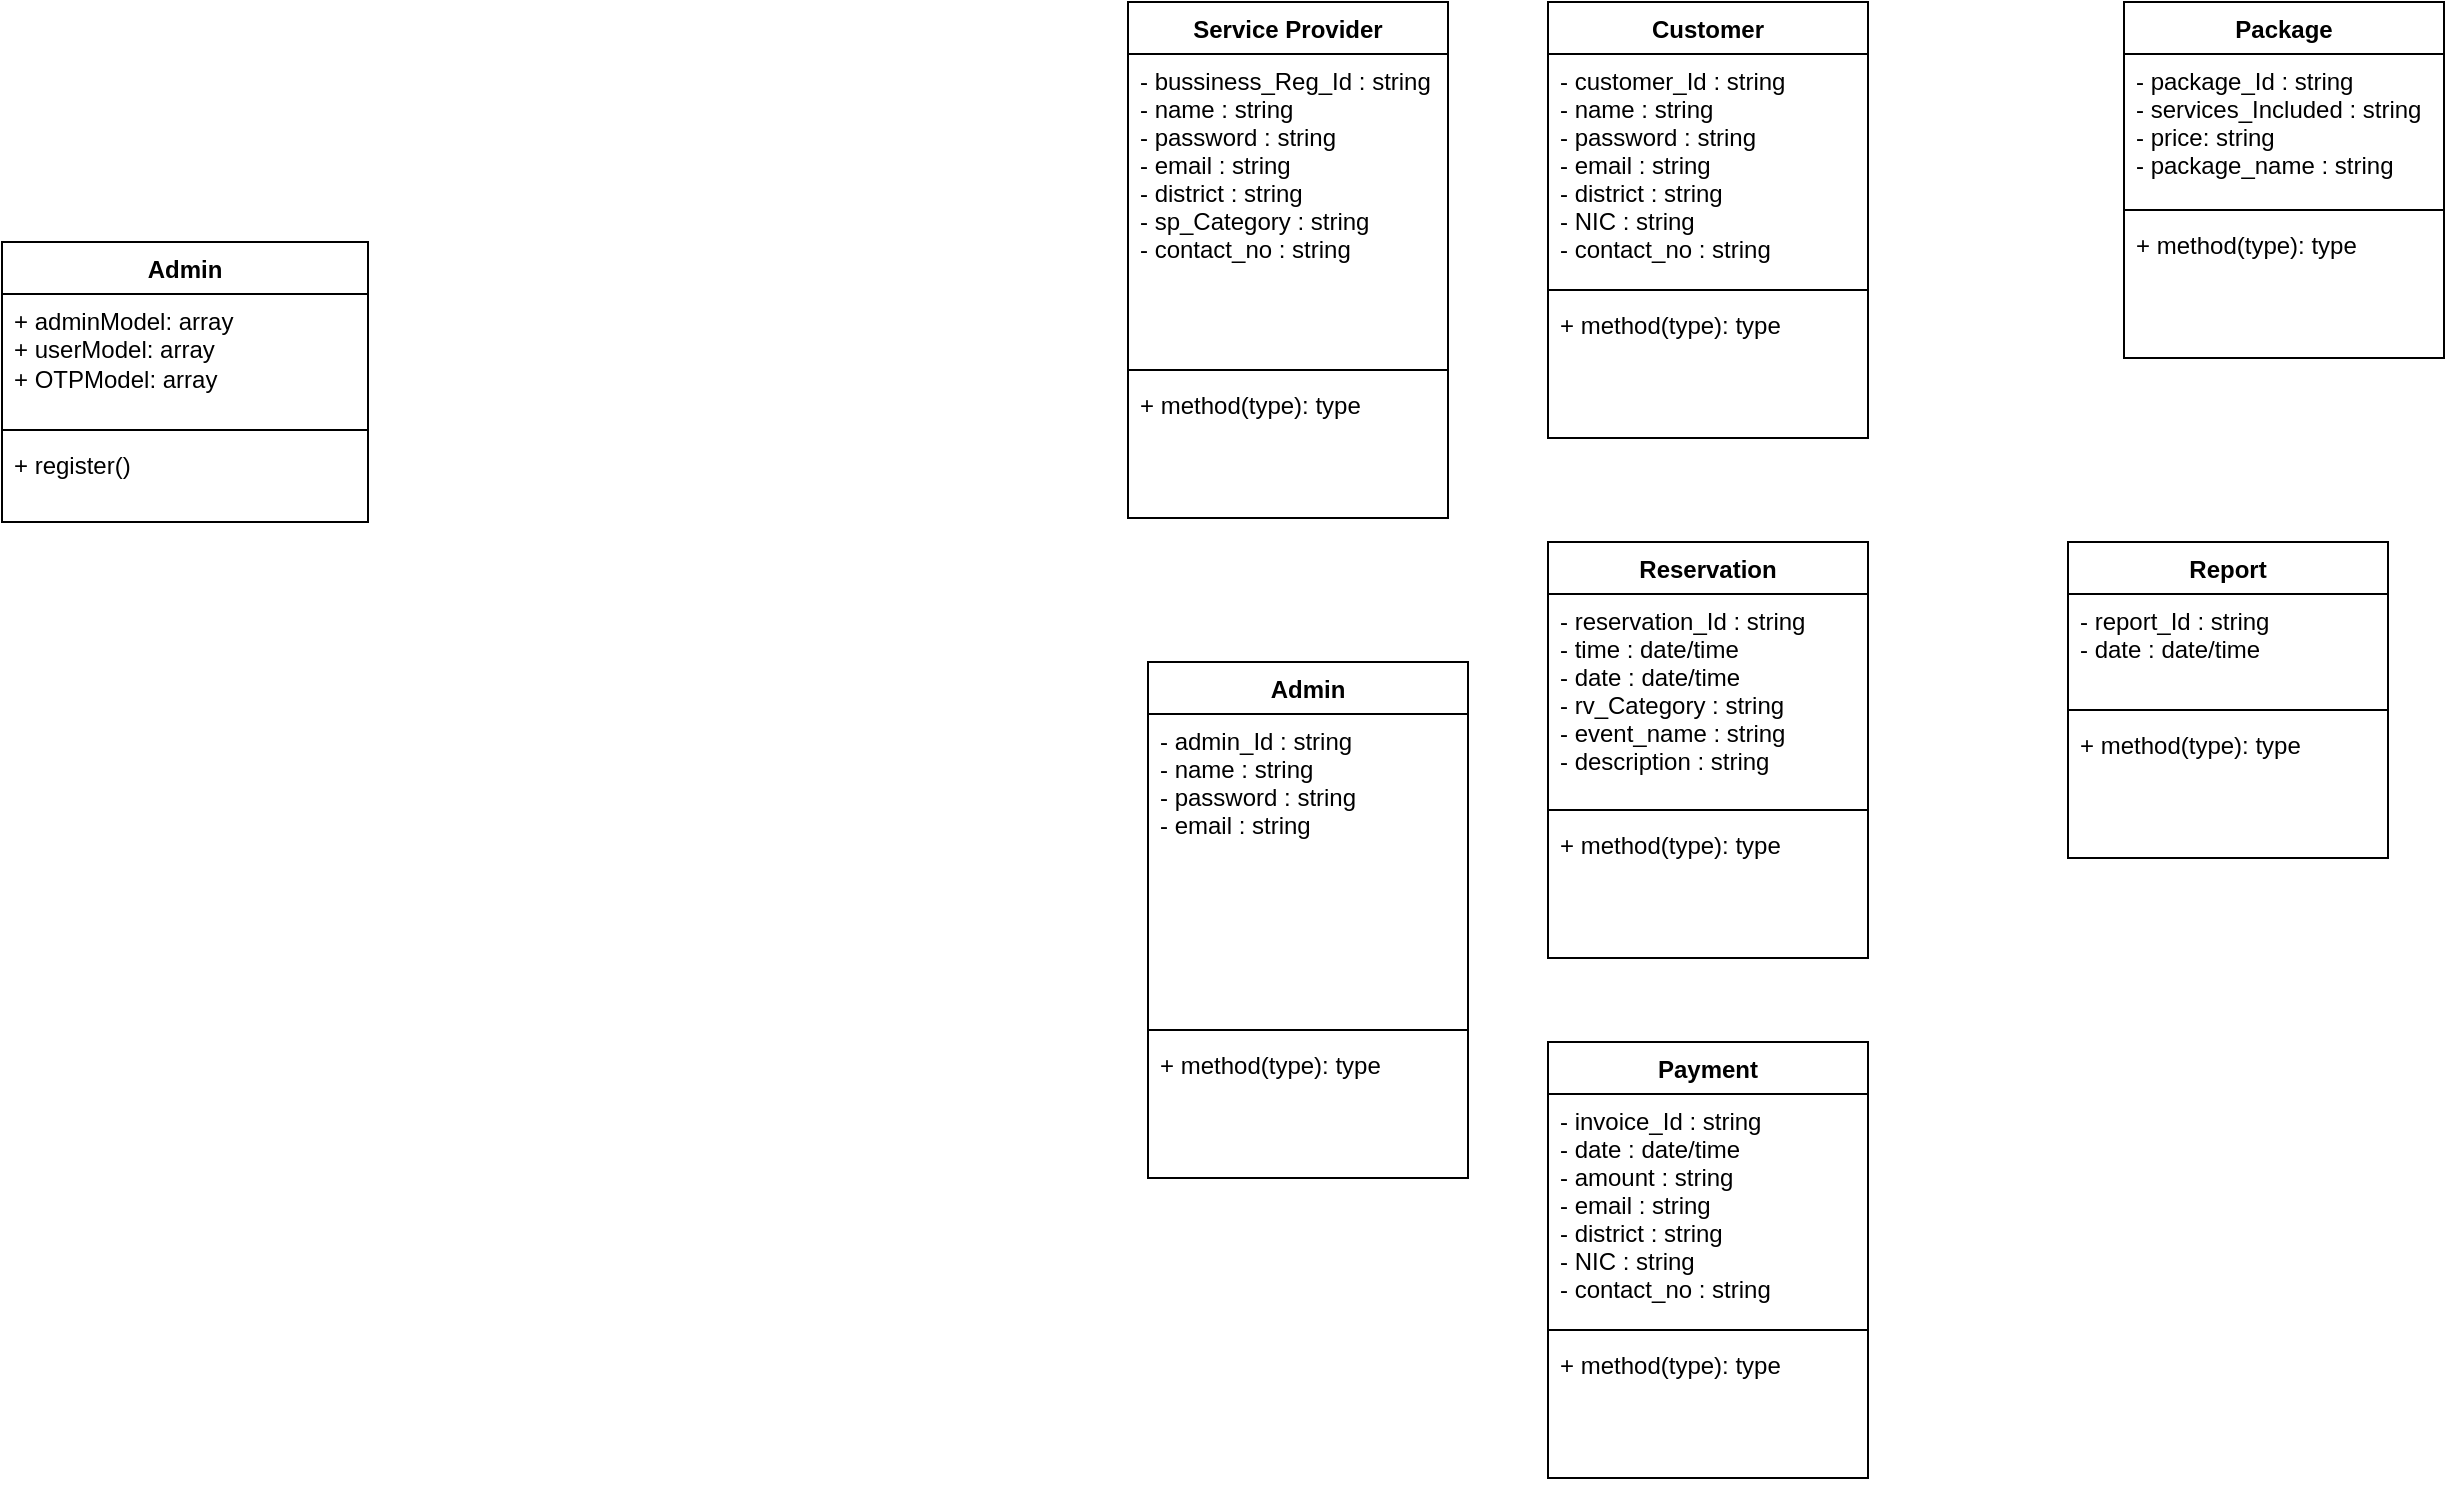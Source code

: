 <mxfile version="21.2.8" type="device" pages="2">
  <diagram id="C5RBs43oDa-KdzZeNtuy" name="Page-1">
    <mxGraphModel dx="1877" dy="523" grid="1" gridSize="10" guides="1" tooltips="1" connect="1" arrows="1" fold="1" page="1" pageScale="1" pageWidth="827" pageHeight="1169" math="0" shadow="0">
      <root>
        <mxCell id="WIyWlLk6GJQsqaUBKTNV-0" />
        <mxCell id="WIyWlLk6GJQsqaUBKTNV-1" parent="WIyWlLk6GJQsqaUBKTNV-0" />
        <mxCell id="VhWryRlksCPVGQsWvKfW-2" value="Customer" style="swimlane;fontStyle=1;align=center;verticalAlign=top;childLayout=stackLayout;horizontal=1;startSize=26;horizontalStack=0;resizeParent=1;resizeParentMax=0;resizeLast=0;collapsible=1;marginBottom=0;" parent="WIyWlLk6GJQsqaUBKTNV-1" vertex="1">
          <mxGeometry x="200" y="560" width="160" height="218" as="geometry" />
        </mxCell>
        <mxCell id="VhWryRlksCPVGQsWvKfW-3" value="- customer_Id : string&#xa;- name : string&#xa;- password : string&#xa;- email : string&#xa;- district : string&#xa;- NIC : string&#xa;- contact_no : string&#xa;" style="text;strokeColor=none;fillColor=none;align=left;verticalAlign=top;spacingLeft=4;spacingRight=4;overflow=hidden;rotatable=0;points=[[0,0.5],[1,0.5]];portConstraint=eastwest;" parent="VhWryRlksCPVGQsWvKfW-2" vertex="1">
          <mxGeometry y="26" width="160" height="114" as="geometry" />
        </mxCell>
        <mxCell id="VhWryRlksCPVGQsWvKfW-4" value="" style="line;strokeWidth=1;fillColor=none;align=left;verticalAlign=middle;spacingTop=-1;spacingLeft=3;spacingRight=3;rotatable=0;labelPosition=right;points=[];portConstraint=eastwest;strokeColor=inherit;" parent="VhWryRlksCPVGQsWvKfW-2" vertex="1">
          <mxGeometry y="140" width="160" height="8" as="geometry" />
        </mxCell>
        <mxCell id="VhWryRlksCPVGQsWvKfW-5" value="+ method(type): type" style="text;strokeColor=none;fillColor=none;align=left;verticalAlign=top;spacingLeft=4;spacingRight=4;overflow=hidden;rotatable=0;points=[[0,0.5],[1,0.5]];portConstraint=eastwest;" parent="VhWryRlksCPVGQsWvKfW-2" vertex="1">
          <mxGeometry y="148" width="160" height="70" as="geometry" />
        </mxCell>
        <mxCell id="VhWryRlksCPVGQsWvKfW-6" value="Package" style="swimlane;fontStyle=1;align=center;verticalAlign=top;childLayout=stackLayout;horizontal=1;startSize=26;horizontalStack=0;resizeParent=1;resizeParentMax=0;resizeLast=0;collapsible=1;marginBottom=0;" parent="WIyWlLk6GJQsqaUBKTNV-1" vertex="1">
          <mxGeometry x="488" y="560" width="160" height="178" as="geometry" />
        </mxCell>
        <mxCell id="VhWryRlksCPVGQsWvKfW-7" value="- package_Id : string&#xa;- services_Included : string&#xa;- price: string&#xa;- package_name : string&#xa;" style="text;strokeColor=none;fillColor=none;align=left;verticalAlign=top;spacingLeft=4;spacingRight=4;overflow=hidden;rotatable=0;points=[[0,0.5],[1,0.5]];portConstraint=eastwest;" parent="VhWryRlksCPVGQsWvKfW-6" vertex="1">
          <mxGeometry y="26" width="160" height="74" as="geometry" />
        </mxCell>
        <mxCell id="VhWryRlksCPVGQsWvKfW-8" value="" style="line;strokeWidth=1;fillColor=none;align=left;verticalAlign=middle;spacingTop=-1;spacingLeft=3;spacingRight=3;rotatable=0;labelPosition=right;points=[];portConstraint=eastwest;strokeColor=inherit;" parent="VhWryRlksCPVGQsWvKfW-6" vertex="1">
          <mxGeometry y="100" width="160" height="8" as="geometry" />
        </mxCell>
        <mxCell id="VhWryRlksCPVGQsWvKfW-9" value="+ method(type): type" style="text;strokeColor=none;fillColor=none;align=left;verticalAlign=top;spacingLeft=4;spacingRight=4;overflow=hidden;rotatable=0;points=[[0,0.5],[1,0.5]];portConstraint=eastwest;" parent="VhWryRlksCPVGQsWvKfW-6" vertex="1">
          <mxGeometry y="108" width="160" height="70" as="geometry" />
        </mxCell>
        <mxCell id="VhWryRlksCPVGQsWvKfW-10" value="Reservation" style="swimlane;fontStyle=1;align=center;verticalAlign=top;childLayout=stackLayout;horizontal=1;startSize=26;horizontalStack=0;resizeParent=1;resizeParentMax=0;resizeLast=0;collapsible=1;marginBottom=0;" parent="WIyWlLk6GJQsqaUBKTNV-1" vertex="1">
          <mxGeometry x="200" y="830" width="160" height="208" as="geometry" />
        </mxCell>
        <mxCell id="VhWryRlksCPVGQsWvKfW-11" value="- reservation_Id : string&#xa;- time : date/time&#xa;- date : date/time&#xa;- rv_Category : string&#xa;- event_name : string&#xa;- description : string&#xa;" style="text;strokeColor=none;fillColor=none;align=left;verticalAlign=top;spacingLeft=4;spacingRight=4;overflow=hidden;rotatable=0;points=[[0,0.5],[1,0.5]];portConstraint=eastwest;" parent="VhWryRlksCPVGQsWvKfW-10" vertex="1">
          <mxGeometry y="26" width="160" height="104" as="geometry" />
        </mxCell>
        <mxCell id="VhWryRlksCPVGQsWvKfW-12" value="" style="line;strokeWidth=1;fillColor=none;align=left;verticalAlign=middle;spacingTop=-1;spacingLeft=3;spacingRight=3;rotatable=0;labelPosition=right;points=[];portConstraint=eastwest;strokeColor=inherit;" parent="VhWryRlksCPVGQsWvKfW-10" vertex="1">
          <mxGeometry y="130" width="160" height="8" as="geometry" />
        </mxCell>
        <mxCell id="VhWryRlksCPVGQsWvKfW-13" value="+ method(type): type" style="text;strokeColor=none;fillColor=none;align=left;verticalAlign=top;spacingLeft=4;spacingRight=4;overflow=hidden;rotatable=0;points=[[0,0.5],[1,0.5]];portConstraint=eastwest;" parent="VhWryRlksCPVGQsWvKfW-10" vertex="1">
          <mxGeometry y="138" width="160" height="70" as="geometry" />
        </mxCell>
        <mxCell id="VhWryRlksCPVGQsWvKfW-14" value="Report" style="swimlane;fontStyle=1;align=center;verticalAlign=top;childLayout=stackLayout;horizontal=1;startSize=26;horizontalStack=0;resizeParent=1;resizeParentMax=0;resizeLast=0;collapsible=1;marginBottom=0;" parent="WIyWlLk6GJQsqaUBKTNV-1" vertex="1">
          <mxGeometry x="460" y="830" width="160" height="158" as="geometry" />
        </mxCell>
        <mxCell id="VhWryRlksCPVGQsWvKfW-15" value="- report_Id : string&#xa;- date : date/time&#xa;&#xa;" style="text;strokeColor=none;fillColor=none;align=left;verticalAlign=top;spacingLeft=4;spacingRight=4;overflow=hidden;rotatable=0;points=[[0,0.5],[1,0.5]];portConstraint=eastwest;" parent="VhWryRlksCPVGQsWvKfW-14" vertex="1">
          <mxGeometry y="26" width="160" height="54" as="geometry" />
        </mxCell>
        <mxCell id="VhWryRlksCPVGQsWvKfW-16" value="" style="line;strokeWidth=1;fillColor=none;align=left;verticalAlign=middle;spacingTop=-1;spacingLeft=3;spacingRight=3;rotatable=0;labelPosition=right;points=[];portConstraint=eastwest;strokeColor=inherit;" parent="VhWryRlksCPVGQsWvKfW-14" vertex="1">
          <mxGeometry y="80" width="160" height="8" as="geometry" />
        </mxCell>
        <mxCell id="VhWryRlksCPVGQsWvKfW-17" value="+ method(type): type" style="text;strokeColor=none;fillColor=none;align=left;verticalAlign=top;spacingLeft=4;spacingRight=4;overflow=hidden;rotatable=0;points=[[0,0.5],[1,0.5]];portConstraint=eastwest;" parent="VhWryRlksCPVGQsWvKfW-14" vertex="1">
          <mxGeometry y="88" width="160" height="70" as="geometry" />
        </mxCell>
        <mxCell id="VhWryRlksCPVGQsWvKfW-18" value="&lt;span style=&quot;color: rgba(0, 0, 0, 0); font-family: monospace; font-size: 0px; text-align: start;&quot;&gt;%3CmxGraphModel%3E%3Croot%3E%3CmxCell%20id%3D%220%22%2F%3E%3CmxCell%20id%3D%221%22%20parent%3D%220%22%2F%3E%3CmxCell%20id%3D%222%22%20value%3D%22Customer%22%20style%3D%22swimlane%3BfontStyle%3D1%3Balign%3Dcenter%3BverticalAlign%3Dtop%3BchildLayout%3DstackLayout%3Bhorizontal%3D1%3BstartSize%3D26%3BhorizontalStack%3D0%3BresizeParent%3D1%3BresizeParentMax%3D0%3BresizeLast%3D0%3Bcollapsible%3D1%3BmarginBottom%3D0%3B%22%20vertex%3D%221%22%20parent%3D%221%22%3E%3CmxGeometry%20x%3D%22200%22%20y%3D%22560%22%20width%3D%22160%22%20height%3D%22218%22%20as%3D%22geometry%22%2F%3E%3C%2FmxCell%3E%3CmxCell%20id%3D%223%22%20value%3D%22-%20customer_Id%20%3A%20string%26%2310%3B-%20name%20%3A%20string%26%2310%3B-%20password%20%3A%20string%26%2310%3B-%20email%20%3A%20string%26%2310%3B-%20district%20%3A%20string%26%2310%3B-%20NIC%20%3A%20string%26%2310%3B-%20contact_no%20%3A%20string%26%2310%3B%22%20style%3D%22text%3BstrokeColor%3Dnone%3BfillColor%3Dnone%3Balign%3Dleft%3BverticalAlign%3Dtop%3BspacingLeft%3D4%3BspacingRight%3D4%3Boverflow%3Dhidden%3Brotatable%3D0%3Bpoints%3D%5B%5B0%2C0.5%5D%2C%5B1%2C0.5%5D%5D%3BportConstraint%3Deastwest%3B%22%20vertex%3D%221%22%20parent%3D%222%22%3E%3CmxGeometry%20y%3D%2226%22%20width%3D%22160%22%20height%3D%22114%22%20as%3D%22geometry%22%2F%3E%3C%2FmxCell%3E%3CmxCell%20id%3D%224%22%20value%3D%22%22%20style%3D%22line%3BstrokeWidth%3D1%3BfillColor%3Dnone%3Balign%3Dleft%3BverticalAlign%3Dmiddle%3BspacingTop%3D-1%3BspacingLeft%3D3%3BspacingRight%3D3%3Brotatable%3D0%3BlabelPosition%3Dright%3Bpoints%3D%5B%5D%3BportConstraint%3Deastwest%3BstrokeColor%3Dinherit%3B%22%20vertex%3D%221%22%20parent%3D%222%22%3E%3CmxGeometry%20y%3D%22140%22%20width%3D%22160%22%20height%3D%228%22%20as%3D%22geometry%22%2F%3E%3C%2FmxCell%3E%3CmxCell%20id%3D%225%22%20value%3D%22%2B%20method(type)%3A%20type%22%20style%3D%22text%3BstrokeColor%3Dnone%3BfillColor%3Dnone%3Balign%3Dleft%3BverticalAlign%3Dtop%3BspacingLeft%3D4%3BspacingRight%3D4%3Boverflow%3Dhidden%3Brotatable%3D0%3Bpoints%3D%5B%5B0%2C0.5%5D%2C%5B1%2C0.5%5D%5D%3BportConstraint%3Deastwest%3B%22%20vertex%3D%221%22%20parent%3D%222%22%3E%3CmxGeometry%20y%3D%22148%22%20width%3D%22160%22%20height%3D%2270%22%20as%3D%22geometry%22%2F%3E%3C%2FmxCell%3E%3C%2Froot%3E%3C%2FmxGraphModel%3E&lt;/span&gt;" style="text;html=1;align=center;verticalAlign=middle;resizable=0;points=[];autosize=1;strokeColor=none;fillColor=none;" parent="WIyWlLk6GJQsqaUBKTNV-1" vertex="1">
          <mxGeometry x="470" y="1025" width="20" height="30" as="geometry" />
        </mxCell>
        <mxCell id="VhWryRlksCPVGQsWvKfW-19" value="Payment" style="swimlane;fontStyle=1;align=center;verticalAlign=top;childLayout=stackLayout;horizontal=1;startSize=26;horizontalStack=0;resizeParent=1;resizeParentMax=0;resizeLast=0;collapsible=1;marginBottom=0;" parent="WIyWlLk6GJQsqaUBKTNV-1" vertex="1">
          <mxGeometry x="200" y="1080" width="160" height="218" as="geometry" />
        </mxCell>
        <mxCell id="VhWryRlksCPVGQsWvKfW-20" value="- invoice_Id : string&#xa;- date : date/time&#xa;- amount : string&#xa;- email : string&#xa;- district : string&#xa;- NIC : string&#xa;- contact_no : string&#xa;" style="text;strokeColor=none;fillColor=none;align=left;verticalAlign=top;spacingLeft=4;spacingRight=4;overflow=hidden;rotatable=0;points=[[0,0.5],[1,0.5]];portConstraint=eastwest;" parent="VhWryRlksCPVGQsWvKfW-19" vertex="1">
          <mxGeometry y="26" width="160" height="114" as="geometry" />
        </mxCell>
        <mxCell id="VhWryRlksCPVGQsWvKfW-21" value="" style="line;strokeWidth=1;fillColor=none;align=left;verticalAlign=middle;spacingTop=-1;spacingLeft=3;spacingRight=3;rotatable=0;labelPosition=right;points=[];portConstraint=eastwest;strokeColor=inherit;" parent="VhWryRlksCPVGQsWvKfW-19" vertex="1">
          <mxGeometry y="140" width="160" height="8" as="geometry" />
        </mxCell>
        <mxCell id="VhWryRlksCPVGQsWvKfW-22" value="+ method(type): type" style="text;strokeColor=none;fillColor=none;align=left;verticalAlign=top;spacingLeft=4;spacingRight=4;overflow=hidden;rotatable=0;points=[[0,0.5],[1,0.5]];portConstraint=eastwest;" parent="VhWryRlksCPVGQsWvKfW-19" vertex="1">
          <mxGeometry y="148" width="160" height="70" as="geometry" />
        </mxCell>
        <mxCell id="VhWryRlksCPVGQsWvKfW-23" value="Service Provider" style="swimlane;fontStyle=1;align=center;verticalAlign=top;childLayout=stackLayout;horizontal=1;startSize=26;horizontalStack=0;resizeParent=1;resizeParentMax=0;resizeLast=0;collapsible=1;marginBottom=0;" parent="WIyWlLk6GJQsqaUBKTNV-1" vertex="1">
          <mxGeometry x="-10" y="560" width="160" height="258" as="geometry" />
        </mxCell>
        <mxCell id="VhWryRlksCPVGQsWvKfW-24" value="- bussiness_Reg_Id : string&#xa;- name : string&#xa;- password : string&#xa;- email : string&#xa;- district : string&#xa;- sp_Category : string&#xa;- contact_no : string&#xa;&#xa;" style="text;strokeColor=none;fillColor=none;align=left;verticalAlign=top;spacingLeft=4;spacingRight=4;overflow=hidden;rotatable=0;points=[[0,0.5],[1,0.5]];portConstraint=eastwest;" parent="VhWryRlksCPVGQsWvKfW-23" vertex="1">
          <mxGeometry y="26" width="160" height="154" as="geometry" />
        </mxCell>
        <mxCell id="VhWryRlksCPVGQsWvKfW-25" value="" style="line;strokeWidth=1;fillColor=none;align=left;verticalAlign=middle;spacingTop=-1;spacingLeft=3;spacingRight=3;rotatable=0;labelPosition=right;points=[];portConstraint=eastwest;strokeColor=inherit;" parent="VhWryRlksCPVGQsWvKfW-23" vertex="1">
          <mxGeometry y="180" width="160" height="8" as="geometry" />
        </mxCell>
        <mxCell id="VhWryRlksCPVGQsWvKfW-26" value="+ method(type): type" style="text;strokeColor=none;fillColor=none;align=left;verticalAlign=top;spacingLeft=4;spacingRight=4;overflow=hidden;rotatable=0;points=[[0,0.5],[1,0.5]];portConstraint=eastwest;" parent="VhWryRlksCPVGQsWvKfW-23" vertex="1">
          <mxGeometry y="188" width="160" height="70" as="geometry" />
        </mxCell>
        <mxCell id="VhWryRlksCPVGQsWvKfW-27" value="Admin" style="swimlane;fontStyle=1;align=center;verticalAlign=top;childLayout=stackLayout;horizontal=1;startSize=26;horizontalStack=0;resizeParent=1;resizeParentMax=0;resizeLast=0;collapsible=1;marginBottom=0;" parent="WIyWlLk6GJQsqaUBKTNV-1" vertex="1">
          <mxGeometry y="890" width="160" height="258" as="geometry" />
        </mxCell>
        <mxCell id="VhWryRlksCPVGQsWvKfW-28" value="- admin_Id : string&#xa;- name : string&#xa;- password : string&#xa;- email : string&#xa;&#xa;" style="text;strokeColor=none;fillColor=none;align=left;verticalAlign=top;spacingLeft=4;spacingRight=4;overflow=hidden;rotatable=0;points=[[0,0.5],[1,0.5]];portConstraint=eastwest;" parent="VhWryRlksCPVGQsWvKfW-27" vertex="1">
          <mxGeometry y="26" width="160" height="154" as="geometry" />
        </mxCell>
        <mxCell id="VhWryRlksCPVGQsWvKfW-29" value="" style="line;strokeWidth=1;fillColor=none;align=left;verticalAlign=middle;spacingTop=-1;spacingLeft=3;spacingRight=3;rotatable=0;labelPosition=right;points=[];portConstraint=eastwest;strokeColor=inherit;" parent="VhWryRlksCPVGQsWvKfW-27" vertex="1">
          <mxGeometry y="180" width="160" height="8" as="geometry" />
        </mxCell>
        <mxCell id="VhWryRlksCPVGQsWvKfW-30" value="+ method(type): type" style="text;strokeColor=none;fillColor=none;align=left;verticalAlign=top;spacingLeft=4;spacingRight=4;overflow=hidden;rotatable=0;points=[[0,0.5],[1,0.5]];portConstraint=eastwest;" parent="VhWryRlksCPVGQsWvKfW-27" vertex="1">
          <mxGeometry y="188" width="160" height="70" as="geometry" />
        </mxCell>
        <mxCell id="bg8O6H1CbJyZe9uZO15N-1" value="Admin" style="swimlane;fontStyle=1;align=center;verticalAlign=top;childLayout=stackLayout;horizontal=1;startSize=26;horizontalStack=0;resizeParent=1;resizeParentMax=0;resizeLast=0;collapsible=1;marginBottom=0;whiteSpace=wrap;html=1;" parent="WIyWlLk6GJQsqaUBKTNV-1" vertex="1">
          <mxGeometry x="-573" y="680" width="183" height="140" as="geometry" />
        </mxCell>
        <mxCell id="bg8O6H1CbJyZe9uZO15N-2" value="+ adminModel: array&lt;br&gt;+ userModel: array&lt;br&gt;+ OTPModel: array" style="text;strokeColor=none;fillColor=none;align=left;verticalAlign=top;spacingLeft=4;spacingRight=4;overflow=hidden;rotatable=0;points=[[0,0.5],[1,0.5]];portConstraint=eastwest;whiteSpace=wrap;html=1;" parent="bg8O6H1CbJyZe9uZO15N-1" vertex="1">
          <mxGeometry y="26" width="183" height="64" as="geometry" />
        </mxCell>
        <mxCell id="bg8O6H1CbJyZe9uZO15N-3" value="" style="line;strokeWidth=1;fillColor=none;align=left;verticalAlign=middle;spacingTop=-1;spacingLeft=3;spacingRight=3;rotatable=0;labelPosition=right;points=[];portConstraint=eastwest;strokeColor=inherit;" parent="bg8O6H1CbJyZe9uZO15N-1" vertex="1">
          <mxGeometry y="90" width="183" height="8" as="geometry" />
        </mxCell>
        <mxCell id="bg8O6H1CbJyZe9uZO15N-4" value="+ register()" style="text;strokeColor=none;fillColor=none;align=left;verticalAlign=top;spacingLeft=4;spacingRight=4;overflow=hidden;rotatable=0;points=[[0,0.5],[1,0.5]];portConstraint=eastwest;whiteSpace=wrap;html=1;" parent="bg8O6H1CbJyZe9uZO15N-1" vertex="1">
          <mxGeometry y="98" width="183" height="42" as="geometry" />
        </mxCell>
      </root>
    </mxGraphModel>
  </diagram>
  <diagram id="txJVnOhAkflerKSUkFfj" name="Page-2">
    <mxGraphModel dx="6050" dy="1743" grid="1" gridSize="10" guides="1" tooltips="1" connect="1" arrows="1" fold="1" page="1" pageScale="1" pageWidth="850" pageHeight="1100" math="0" shadow="0">
      <root>
        <mxCell id="0" />
        <mxCell id="1" parent="0" />
        <mxCell id="NKSY7g7vqChwTgXgC4Q4-126" value="" style="rounded=0;whiteSpace=wrap;html=1;" vertex="1" parent="1">
          <mxGeometry x="-2530" y="20" width="1740" height="990" as="geometry" />
        </mxCell>
        <mxCell id="NKSY7g7vqChwTgXgC4Q4-111" value="" style="rounded=0;whiteSpace=wrap;html=1;" vertex="1" parent="1">
          <mxGeometry x="-2530" y="1100" width="1740" height="1160" as="geometry" />
        </mxCell>
        <mxCell id="z4cfBWZDvSzKU7RAXzXg-1" value="Admin" style="swimlane;fontStyle=1;align=center;verticalAlign=top;childLayout=stackLayout;horizontal=1;startSize=26;horizontalStack=0;resizeParent=1;resizeParentMax=0;resizeLast=0;collapsible=1;marginBottom=0;whiteSpace=wrap;html=1;" parent="1" vertex="1">
          <mxGeometry x="-2170" y="1380" width="183" height="140" as="geometry" />
        </mxCell>
        <mxCell id="z4cfBWZDvSzKU7RAXzXg-2" value="+ adminModel: array&lt;br&gt;+ userModel: array&lt;br&gt;+ OTPModel: array" style="text;strokeColor=none;fillColor=none;align=left;verticalAlign=top;spacingLeft=4;spacingRight=4;overflow=hidden;rotatable=0;points=[[0,0.5],[1,0.5]];portConstraint=eastwest;whiteSpace=wrap;html=1;" parent="z4cfBWZDvSzKU7RAXzXg-1" vertex="1">
          <mxGeometry y="26" width="183" height="64" as="geometry" />
        </mxCell>
        <mxCell id="z4cfBWZDvSzKU7RAXzXg-3" value="" style="line;strokeWidth=1;fillColor=none;align=left;verticalAlign=middle;spacingTop=-1;spacingLeft=3;spacingRight=3;rotatable=0;labelPosition=right;points=[];portConstraint=eastwest;strokeColor=inherit;" parent="z4cfBWZDvSzKU7RAXzXg-1" vertex="1">
          <mxGeometry y="90" width="183" height="8" as="geometry" />
        </mxCell>
        <mxCell id="z4cfBWZDvSzKU7RAXzXg-4" value="+ register()" style="text;strokeColor=none;fillColor=none;align=left;verticalAlign=top;spacingLeft=4;spacingRight=4;overflow=hidden;rotatable=0;points=[[0,0.5],[1,0.5]];portConstraint=eastwest;whiteSpace=wrap;html=1;" parent="z4cfBWZDvSzKU7RAXzXg-1" vertex="1">
          <mxGeometry y="98" width="183" height="42" as="geometry" />
        </mxCell>
        <mxCell id="z4cfBWZDvSzKU7RAXzXg-5" value="AdminDashboard" style="swimlane;fontStyle=1;align=center;verticalAlign=top;childLayout=stackLayout;horizontal=1;startSize=26;horizontalStack=0;resizeParent=1;resizeParentMax=0;resizeLast=0;collapsible=1;marginBottom=0;whiteSpace=wrap;html=1;" parent="1" vertex="1">
          <mxGeometry x="-1767" y="1380" width="183" height="390" as="geometry" />
        </mxCell>
        <mxCell id="z4cfBWZDvSzKU7RAXzXg-6" value="+ adminModel: array&lt;br&gt;+ userModel: array&lt;br&gt;+ decoModel: array&lt;br&gt;+ customerModel: array&lt;br&gt;+ serviceProviderModel:array&lt;br&gt;+ hotelModel:array&lt;br&gt;+ bandModel:array&lt;br&gt;+ photographyModel:array&lt;br&gt;+ reservationModel:array" style="text;strokeColor=none;fillColor=none;align=left;verticalAlign=top;spacingLeft=4;spacingRight=4;overflow=hidden;rotatable=0;points=[[0,0.5],[1,0.5]];portConstraint=eastwest;whiteSpace=wrap;html=1;" parent="z4cfBWZDvSzKU7RAXzXg-5" vertex="1">
          <mxGeometry y="26" width="183" height="144" as="geometry" />
        </mxCell>
        <mxCell id="z4cfBWZDvSzKU7RAXzXg-7" value="" style="line;strokeWidth=1;fillColor=none;align=left;verticalAlign=middle;spacingTop=-1;spacingLeft=3;spacingRight=3;rotatable=0;labelPosition=right;points=[];portConstraint=eastwest;strokeColor=inherit;" parent="z4cfBWZDvSzKU7RAXzXg-5" vertex="1">
          <mxGeometry y="170" width="183" height="8" as="geometry" />
        </mxCell>
        <mxCell id="z4cfBWZDvSzKU7RAXzXg-8" value="+ home()&lt;br&gt;+ addpackages()&lt;br&gt;+ viewpackages()&lt;br&gt;+ viewservices()&lt;br&gt;+ profileSettings()&lt;br&gt;+ reviewCOmplaints()&lt;br&gt;+ chat()&lt;br&gt;+ chatWith()&lt;br&gt;+ viewOffers()&lt;br&gt;+ payment()&lt;br&gt;+ reports()&lt;br&gt;+ reservationlog()&lt;br&gt;+ userManagement()&lt;br&gt;+ logout()" style="text;strokeColor=none;fillColor=none;align=left;verticalAlign=top;spacingLeft=4;spacingRight=4;overflow=hidden;rotatable=0;points=[[0,0.5],[1,0.5]];portConstraint=eastwest;whiteSpace=wrap;html=1;" parent="z4cfBWZDvSzKU7RAXzXg-5" vertex="1">
          <mxGeometry y="178" width="183" height="212" as="geometry" />
        </mxCell>
        <mxCell id="z4cfBWZDvSzKU7RAXzXg-9" value="BandDashboard" style="swimlane;fontStyle=1;align=center;verticalAlign=top;childLayout=stackLayout;horizontal=1;startSize=26;horizontalStack=0;resizeParent=1;resizeParentMax=0;resizeLast=0;collapsible=1;marginBottom=0;whiteSpace=wrap;html=1;" parent="1" vertex="1">
          <mxGeometry x="-1970" y="1380" width="183" height="390" as="geometry" />
        </mxCell>
        <mxCell id="z4cfBWZDvSzKU7RAXzXg-10" value="+ adminModel: array&lt;br&gt;+ userModel: array&lt;br&gt;+ decoModel: array&lt;br&gt;+ customerModel: array&lt;br&gt;+ serviceProviderModel:array&lt;br&gt;+ hotelModel:array&lt;br&gt;+ bandModel:array&lt;br&gt;+ photographyModel:array&lt;br&gt;+ reservationModel:array" style="text;strokeColor=none;fillColor=none;align=left;verticalAlign=top;spacingLeft=4;spacingRight=4;overflow=hidden;rotatable=0;points=[[0,0.5],[1,0.5]];portConstraint=eastwest;whiteSpace=wrap;html=1;" parent="z4cfBWZDvSzKU7RAXzXg-9" vertex="1">
          <mxGeometry y="26" width="183" height="144" as="geometry" />
        </mxCell>
        <mxCell id="z4cfBWZDvSzKU7RAXzXg-11" value="" style="line;strokeWidth=1;fillColor=none;align=left;verticalAlign=middle;spacingTop=-1;spacingLeft=3;spacingRight=3;rotatable=0;labelPosition=right;points=[];portConstraint=eastwest;strokeColor=inherit;" parent="z4cfBWZDvSzKU7RAXzXg-9" vertex="1">
          <mxGeometry y="170" width="183" height="8" as="geometry" />
        </mxCell>
        <mxCell id="z4cfBWZDvSzKU7RAXzXg-12" value="+ home()&lt;br&gt;+ addservices()&lt;br&gt;+ viewservices()&lt;br&gt;+ profileSettings()&lt;br&gt;+ reviewCOmplaints()&lt;br&gt;+ chat()&lt;br&gt;+ chatWith()&lt;br&gt;+ reservationdetails()&lt;br&gt;+ payment()&lt;br&gt;+ reports()&lt;br&gt;+ reservationlog()&lt;br&gt;+ calendar()&lt;br&gt;+ logout()" style="text;strokeColor=none;fillColor=none;align=left;verticalAlign=top;spacingLeft=4;spacingRight=4;overflow=hidden;rotatable=0;points=[[0,0.5],[1,0.5]];portConstraint=eastwest;whiteSpace=wrap;html=1;" parent="z4cfBWZDvSzKU7RAXzXg-9" vertex="1">
          <mxGeometry y="178" width="183" height="212" as="geometry" />
        </mxCell>
        <mxCell id="z4cfBWZDvSzKU7RAXzXg-13" value="BandService" style="swimlane;fontStyle=1;align=center;verticalAlign=top;childLayout=stackLayout;horizontal=1;startSize=26;horizontalStack=0;resizeParent=1;resizeParentMax=0;resizeLast=0;collapsible=1;marginBottom=0;whiteSpace=wrap;html=1;" parent="1" vertex="1">
          <mxGeometry x="-1767" y="1790" width="183" height="170" as="geometry" />
        </mxCell>
        <mxCell id="z4cfBWZDvSzKU7RAXzXg-14" value="+ bandModel():array" style="text;strokeColor=none;fillColor=none;align=left;verticalAlign=top;spacingLeft=4;spacingRight=4;overflow=hidden;rotatable=0;points=[[0,0.5],[1,0.5]];portConstraint=eastwest;whiteSpace=wrap;html=1;" parent="z4cfBWZDvSzKU7RAXzXg-13" vertex="1">
          <mxGeometry y="26" width="183" height="34" as="geometry" />
        </mxCell>
        <mxCell id="z4cfBWZDvSzKU7RAXzXg-15" value="" style="line;strokeWidth=1;fillColor=none;align=left;verticalAlign=middle;spacingTop=-1;spacingLeft=3;spacingRight=3;rotatable=0;labelPosition=right;points=[];portConstraint=eastwest;strokeColor=inherit;" parent="z4cfBWZDvSzKU7RAXzXg-13" vertex="1">
          <mxGeometry y="60" width="183" height="8" as="geometry" />
        </mxCell>
        <mxCell id="z4cfBWZDvSzKU7RAXzXg-16" value="+ viewAllServices()&lt;br&gt;+ addNewService()&lt;br&gt;+ viewEachService()&lt;br&gt;+ editService()&lt;br&gt;+ activate()&lt;br&gt;+ deactivate()&lt;br&gt;" style="text;strokeColor=none;fillColor=none;align=left;verticalAlign=top;spacingLeft=4;spacingRight=4;overflow=hidden;rotatable=0;points=[[0,0.5],[1,0.5]];portConstraint=eastwest;whiteSpace=wrap;html=1;" parent="z4cfBWZDvSzKU7RAXzXg-13" vertex="1">
          <mxGeometry y="68" width="183" height="102" as="geometry" />
        </mxCell>
        <mxCell id="z4cfBWZDvSzKU7RAXzXg-21" value="Customer" style="swimlane;fontStyle=1;align=center;verticalAlign=top;childLayout=stackLayout;horizontal=1;startSize=26;horizontalStack=0;resizeParent=1;resizeParentMax=0;resizeLast=0;collapsible=1;marginBottom=0;whiteSpace=wrap;html=1;" parent="1" vertex="1">
          <mxGeometry x="-1567" y="1380" width="183" height="140" as="geometry" />
        </mxCell>
        <mxCell id="z4cfBWZDvSzKU7RAXzXg-22" value="+ customerModel():array&lt;br&gt;+userModel():array&lt;br&gt;+ OTPModel():array" style="text;strokeColor=none;fillColor=none;align=left;verticalAlign=top;spacingLeft=4;spacingRight=4;overflow=hidden;rotatable=0;points=[[0,0.5],[1,0.5]];portConstraint=eastwest;whiteSpace=wrap;html=1;" parent="z4cfBWZDvSzKU7RAXzXg-21" vertex="1">
          <mxGeometry y="26" width="183" height="64" as="geometry" />
        </mxCell>
        <mxCell id="z4cfBWZDvSzKU7RAXzXg-23" value="" style="line;strokeWidth=1;fillColor=none;align=left;verticalAlign=middle;spacingTop=-1;spacingLeft=3;spacingRight=3;rotatable=0;labelPosition=right;points=[];portConstraint=eastwest;strokeColor=inherit;" parent="z4cfBWZDvSzKU7RAXzXg-21" vertex="1">
          <mxGeometry y="90" width="183" height="8" as="geometry" />
        </mxCell>
        <mxCell id="z4cfBWZDvSzKU7RAXzXg-24" value="+ register()&lt;br&gt;+ changePassword()" style="text;strokeColor=none;fillColor=none;align=left;verticalAlign=top;spacingLeft=4;spacingRight=4;overflow=hidden;rotatable=0;points=[[0,0.5],[1,0.5]];portConstraint=eastwest;whiteSpace=wrap;html=1;" parent="z4cfBWZDvSzKU7RAXzXg-21" vertex="1">
          <mxGeometry y="98" width="183" height="42" as="geometry" />
        </mxCell>
        <mxCell id="z4cfBWZDvSzKU7RAXzXg-25" value="CustomerDashboard" style="swimlane;fontStyle=1;align=center;verticalAlign=top;childLayout=stackLayout;horizontal=1;startSize=26;horizontalStack=0;resizeParent=1;resizeParentMax=0;resizeLast=0;collapsible=1;marginBottom=0;whiteSpace=wrap;html=1;" parent="1" vertex="1">
          <mxGeometry x="-1560" y="1550" width="183" height="420" as="geometry" />
        </mxCell>
        <mxCell id="z4cfBWZDvSzKU7RAXzXg-26" value="+ packageModel: array&lt;br&gt;+ userModel: array&lt;br&gt;+ decoModel: array&lt;br&gt;+ customerModel: array&lt;br&gt;+ serviceProviderModel:array&lt;br&gt;+ hotelModel:array&lt;br&gt;+ bandModel:array&lt;br&gt;+ photographyModel:array&lt;br&gt;+ reservationModel:array" style="text;strokeColor=none;fillColor=none;align=left;verticalAlign=top;spacingLeft=4;spacingRight=4;overflow=hidden;rotatable=0;points=[[0,0.5],[1,0.5]];portConstraint=eastwest;whiteSpace=wrap;html=1;" parent="z4cfBWZDvSzKU7RAXzXg-25" vertex="1">
          <mxGeometry y="26" width="183" height="144" as="geometry" />
        </mxCell>
        <mxCell id="z4cfBWZDvSzKU7RAXzXg-27" value="" style="line;strokeWidth=1;fillColor=none;align=left;verticalAlign=middle;spacingTop=-1;spacingLeft=3;spacingRight=3;rotatable=0;labelPosition=right;points=[];portConstraint=eastwest;strokeColor=inherit;" parent="z4cfBWZDvSzKU7RAXzXg-25" vertex="1">
          <mxGeometry y="170" width="183" height="8" as="geometry" />
        </mxCell>
        <mxCell id="z4cfBWZDvSzKU7RAXzXg-28" value="+ home()&lt;br&gt;+ addreservation()&lt;br&gt;+ viewpackages()&lt;br&gt;+ viewservices()&lt;br&gt;+ profileSettings()&lt;br&gt;+ provideFeddback()&lt;br&gt;+ chat()&lt;br&gt;+ chatWith()&lt;br&gt;+ viewOffers()&lt;br&gt;+ payment()&lt;br&gt;+ paymentlog()&lt;br&gt;+ calendar()&lt;br&gt;+ reports()&lt;br&gt;+ reservationlog()&lt;br&gt;+ userManagement()&lt;br&gt;+ logout()" style="text;strokeColor=none;fillColor=none;align=left;verticalAlign=top;spacingLeft=4;spacingRight=4;overflow=hidden;rotatable=0;points=[[0,0.5],[1,0.5]];portConstraint=eastwest;whiteSpace=wrap;html=1;" parent="z4cfBWZDvSzKU7RAXzXg-25" vertex="1">
          <mxGeometry y="178" width="183" height="242" as="geometry" />
        </mxCell>
        <mxCell id="NKSY7g7vqChwTgXgC4Q4-1" value="DecoDashboard" style="swimlane;fontStyle=1;align=center;verticalAlign=top;childLayout=stackLayout;horizontal=1;startSize=26;horizontalStack=0;resizeParent=1;resizeParentMax=0;resizeLast=0;collapsible=1;marginBottom=0;whiteSpace=wrap;html=1;" vertex="1" parent="1">
          <mxGeometry x="-2170" y="1540" width="183" height="370" as="geometry" />
        </mxCell>
        <mxCell id="NKSY7g7vqChwTgXgC4Q4-2" value="+ adminModel: array&lt;br&gt;+ userModel: array&lt;br&gt;+ decoModel: array&lt;br&gt;+ customerModel: array&lt;br&gt;+ serviceProviderModel:array&lt;br&gt;+ hotelModel:array&lt;br&gt;+ bandModel:array&lt;br&gt;+ photographyModel:array&lt;br&gt;+ reservationModel:array" style="text;strokeColor=none;fillColor=none;align=left;verticalAlign=top;spacingLeft=4;spacingRight=4;overflow=hidden;rotatable=0;points=[[0,0.5],[1,0.5]];portConstraint=eastwest;whiteSpace=wrap;html=1;" vertex="1" parent="NKSY7g7vqChwTgXgC4Q4-1">
          <mxGeometry y="26" width="183" height="144" as="geometry" />
        </mxCell>
        <mxCell id="NKSY7g7vqChwTgXgC4Q4-3" value="" style="line;strokeWidth=1;fillColor=none;align=left;verticalAlign=middle;spacingTop=-1;spacingLeft=3;spacingRight=3;rotatable=0;labelPosition=right;points=[];portConstraint=eastwest;strokeColor=inherit;" vertex="1" parent="NKSY7g7vqChwTgXgC4Q4-1">
          <mxGeometry y="170" width="183" height="8" as="geometry" />
        </mxCell>
        <mxCell id="NKSY7g7vqChwTgXgC4Q4-4" value="+ home()&lt;br&gt;+ addservices()&lt;br&gt;+ viewservices()&lt;br&gt;+ profileSettings()&lt;br&gt;+ chat()&lt;br&gt;+ chatWith()&lt;br&gt;+ reservationdetails()&lt;br&gt;+ payment()&lt;br&gt;+ reports()&lt;br&gt;+ reservationlog()&lt;br&gt;+ calendar()&lt;br&gt;+ logout()" style="text;strokeColor=none;fillColor=none;align=left;verticalAlign=top;spacingLeft=4;spacingRight=4;overflow=hidden;rotatable=0;points=[[0,0.5],[1,0.5]];portConstraint=eastwest;whiteSpace=wrap;html=1;" vertex="1" parent="NKSY7g7vqChwTgXgC4Q4-1">
          <mxGeometry y="178" width="183" height="192" as="geometry" />
        </mxCell>
        <mxCell id="NKSY7g7vqChwTgXgC4Q4-5" value="DecoService" style="swimlane;fontStyle=1;align=center;verticalAlign=top;childLayout=stackLayout;horizontal=1;startSize=26;horizontalStack=0;resizeParent=1;resizeParentMax=0;resizeLast=0;collapsible=1;marginBottom=0;whiteSpace=wrap;html=1;" vertex="1" parent="1">
          <mxGeometry x="-1970" y="1790" width="183" height="170" as="geometry" />
        </mxCell>
        <mxCell id="NKSY7g7vqChwTgXgC4Q4-6" value="+ decoModel():array" style="text;strokeColor=none;fillColor=none;align=left;verticalAlign=top;spacingLeft=4;spacingRight=4;overflow=hidden;rotatable=0;points=[[0,0.5],[1,0.5]];portConstraint=eastwest;whiteSpace=wrap;html=1;" vertex="1" parent="NKSY7g7vqChwTgXgC4Q4-5">
          <mxGeometry y="26" width="183" height="34" as="geometry" />
        </mxCell>
        <mxCell id="NKSY7g7vqChwTgXgC4Q4-7" value="" style="line;strokeWidth=1;fillColor=none;align=left;verticalAlign=middle;spacingTop=-1;spacingLeft=3;spacingRight=3;rotatable=0;labelPosition=right;points=[];portConstraint=eastwest;strokeColor=inherit;" vertex="1" parent="NKSY7g7vqChwTgXgC4Q4-5">
          <mxGeometry y="60" width="183" height="8" as="geometry" />
        </mxCell>
        <mxCell id="NKSY7g7vqChwTgXgC4Q4-8" value="+ viewAllServices()&lt;br&gt;+ addNewService()&lt;br&gt;+ viewEachService()&lt;br&gt;+ editService()&lt;br&gt;+ activate()&lt;br&gt;+ deactivate()&lt;br&gt;" style="text;strokeColor=none;fillColor=none;align=left;verticalAlign=top;spacingLeft=4;spacingRight=4;overflow=hidden;rotatable=0;points=[[0,0.5],[1,0.5]];portConstraint=eastwest;whiteSpace=wrap;html=1;" vertex="1" parent="NKSY7g7vqChwTgXgC4Q4-5">
          <mxGeometry y="68" width="183" height="102" as="geometry" />
        </mxCell>
        <mxCell id="NKSY7g7vqChwTgXgC4Q4-9" value="HotelDashboard" style="swimlane;fontStyle=1;align=center;verticalAlign=top;childLayout=stackLayout;horizontal=1;startSize=26;horizontalStack=0;resizeParent=1;resizeParentMax=0;resizeLast=0;collapsible=1;marginBottom=0;whiteSpace=wrap;html=1;" vertex="1" parent="1">
          <mxGeometry x="-1363" y="1380" width="183" height="390" as="geometry" />
        </mxCell>
        <mxCell id="NKSY7g7vqChwTgXgC4Q4-10" value="+ adminModel: array&lt;br&gt;+ userModel: array&lt;br&gt;+ decoModel: array&lt;br&gt;+ customerModel: array&lt;br&gt;+ serviceProviderModel:array&lt;br&gt;+ hotelModel:array&lt;br&gt;+ bandModel:array&lt;br&gt;+ photographyModel:array&lt;br&gt;+ reservationModel:array" style="text;strokeColor=none;fillColor=none;align=left;verticalAlign=top;spacingLeft=4;spacingRight=4;overflow=hidden;rotatable=0;points=[[0,0.5],[1,0.5]];portConstraint=eastwest;whiteSpace=wrap;html=1;" vertex="1" parent="NKSY7g7vqChwTgXgC4Q4-9">
          <mxGeometry y="26" width="183" height="144" as="geometry" />
        </mxCell>
        <mxCell id="NKSY7g7vqChwTgXgC4Q4-11" value="" style="line;strokeWidth=1;fillColor=none;align=left;verticalAlign=middle;spacingTop=-1;spacingLeft=3;spacingRight=3;rotatable=0;labelPosition=right;points=[];portConstraint=eastwest;strokeColor=inherit;" vertex="1" parent="NKSY7g7vqChwTgXgC4Q4-9">
          <mxGeometry y="170" width="183" height="8" as="geometry" />
        </mxCell>
        <mxCell id="NKSY7g7vqChwTgXgC4Q4-12" value="+ home()&lt;br&gt;+ addservices()&lt;br&gt;+ viewservices()&lt;br&gt;+ profileSettings()&lt;br&gt;+ reviewCOmplaints()&lt;br&gt;+ chat()&lt;br&gt;+ chatWith()&lt;br&gt;+ reservationdetails()&lt;br&gt;+ payment()&lt;br&gt;+ reports()&lt;br&gt;+ reservationlog()&lt;br&gt;+ calendar()&lt;br&gt;+ logout()" style="text;strokeColor=none;fillColor=none;align=left;verticalAlign=top;spacingLeft=4;spacingRight=4;overflow=hidden;rotatable=0;points=[[0,0.5],[1,0.5]];portConstraint=eastwest;whiteSpace=wrap;html=1;" vertex="1" parent="NKSY7g7vqChwTgXgC4Q4-9">
          <mxGeometry y="178" width="183" height="212" as="geometry" />
        </mxCell>
        <mxCell id="NKSY7g7vqChwTgXgC4Q4-13" value="PhotographyDashboard" style="swimlane;fontStyle=1;align=center;verticalAlign=top;childLayout=stackLayout;horizontal=1;startSize=26;horizontalStack=0;resizeParent=1;resizeParentMax=0;resizeLast=0;collapsible=1;marginBottom=0;whiteSpace=wrap;html=1;" vertex="1" parent="1">
          <mxGeometry x="-1160" y="1380" width="183" height="390" as="geometry" />
        </mxCell>
        <mxCell id="NKSY7g7vqChwTgXgC4Q4-14" value="+ adminModel: array&lt;br&gt;+ userModel: array&lt;br&gt;+ decoModel: array&lt;br&gt;+ customerModel: array&lt;br&gt;+ serviceProviderModel:array&lt;br&gt;+ hotelModel:array&lt;br&gt;+ bandModel:array&lt;br&gt;+ photographyModel:array&lt;br&gt;+ reservationModel:array" style="text;strokeColor=none;fillColor=none;align=left;verticalAlign=top;spacingLeft=4;spacingRight=4;overflow=hidden;rotatable=0;points=[[0,0.5],[1,0.5]];portConstraint=eastwest;whiteSpace=wrap;html=1;" vertex="1" parent="NKSY7g7vqChwTgXgC4Q4-13">
          <mxGeometry y="26" width="183" height="144" as="geometry" />
        </mxCell>
        <mxCell id="NKSY7g7vqChwTgXgC4Q4-15" value="" style="line;strokeWidth=1;fillColor=none;align=left;verticalAlign=middle;spacingTop=-1;spacingLeft=3;spacingRight=3;rotatable=0;labelPosition=right;points=[];portConstraint=eastwest;strokeColor=inherit;" vertex="1" parent="NKSY7g7vqChwTgXgC4Q4-13">
          <mxGeometry y="170" width="183" height="8" as="geometry" />
        </mxCell>
        <mxCell id="NKSY7g7vqChwTgXgC4Q4-16" value="+ home()&lt;br&gt;+ addservices()&lt;br&gt;+ viewservices()&lt;br&gt;+ profileSettings()&lt;br&gt;+ reviewCOmplaints()&lt;br&gt;+ chat()&lt;br&gt;+ chatWith()&lt;br&gt;+ reservationdetails()&lt;br&gt;+ payment()&lt;br&gt;+ reports()&lt;br&gt;+ reservationlog()&lt;br&gt;+ calendar()&lt;br&gt;+ logout()" style="text;strokeColor=none;fillColor=none;align=left;verticalAlign=top;spacingLeft=4;spacingRight=4;overflow=hidden;rotatable=0;points=[[0,0.5],[1,0.5]];portConstraint=eastwest;whiteSpace=wrap;html=1;" vertex="1" parent="NKSY7g7vqChwTgXgC4Q4-13">
          <mxGeometry y="178" width="183" height="212" as="geometry" />
        </mxCell>
        <mxCell id="NKSY7g7vqChwTgXgC4Q4-17" value="HotelService" style="swimlane;fontStyle=1;align=center;verticalAlign=top;childLayout=stackLayout;horizontal=1;startSize=26;horizontalStack=0;resizeParent=1;resizeParentMax=0;resizeLast=0;collapsible=1;marginBottom=0;whiteSpace=wrap;html=1;" vertex="1" parent="1">
          <mxGeometry x="-1970" y="1985" width="183" height="170" as="geometry" />
        </mxCell>
        <mxCell id="NKSY7g7vqChwTgXgC4Q4-18" value="+ hotelModel():array" style="text;strokeColor=none;fillColor=none;align=left;verticalAlign=top;spacingLeft=4;spacingRight=4;overflow=hidden;rotatable=0;points=[[0,0.5],[1,0.5]];portConstraint=eastwest;whiteSpace=wrap;html=1;" vertex="1" parent="NKSY7g7vqChwTgXgC4Q4-17">
          <mxGeometry y="26" width="183" height="34" as="geometry" />
        </mxCell>
        <mxCell id="NKSY7g7vqChwTgXgC4Q4-19" value="" style="line;strokeWidth=1;fillColor=none;align=left;verticalAlign=middle;spacingTop=-1;spacingLeft=3;spacingRight=3;rotatable=0;labelPosition=right;points=[];portConstraint=eastwest;strokeColor=inherit;" vertex="1" parent="NKSY7g7vqChwTgXgC4Q4-17">
          <mxGeometry y="60" width="183" height="8" as="geometry" />
        </mxCell>
        <mxCell id="NKSY7g7vqChwTgXgC4Q4-20" value="+ viewAllServices()&lt;br&gt;+ addNewService()&lt;br&gt;+ viewEachService()&lt;br&gt;+ editService()&lt;br&gt;+ activate()&lt;br&gt;+ deactivate()&lt;br&gt;" style="text;strokeColor=none;fillColor=none;align=left;verticalAlign=top;spacingLeft=4;spacingRight=4;overflow=hidden;rotatable=0;points=[[0,0.5],[1,0.5]];portConstraint=eastwest;whiteSpace=wrap;html=1;" vertex="1" parent="NKSY7g7vqChwTgXgC4Q4-17">
          <mxGeometry y="68" width="183" height="102" as="geometry" />
        </mxCell>
        <mxCell id="NKSY7g7vqChwTgXgC4Q4-21" value="PhotographyService" style="swimlane;fontStyle=1;align=center;verticalAlign=top;childLayout=stackLayout;horizontal=1;startSize=26;horizontalStack=0;resizeParent=1;resizeParentMax=0;resizeLast=0;collapsible=1;marginBottom=0;whiteSpace=wrap;html=1;" vertex="1" parent="1">
          <mxGeometry x="-1160" y="1790" width="183" height="170" as="geometry" />
        </mxCell>
        <mxCell id="NKSY7g7vqChwTgXgC4Q4-22" value="+ photoModel():array" style="text;strokeColor=none;fillColor=none;align=left;verticalAlign=top;spacingLeft=4;spacingRight=4;overflow=hidden;rotatable=0;points=[[0,0.5],[1,0.5]];portConstraint=eastwest;whiteSpace=wrap;html=1;" vertex="1" parent="NKSY7g7vqChwTgXgC4Q4-21">
          <mxGeometry y="26" width="183" height="34" as="geometry" />
        </mxCell>
        <mxCell id="NKSY7g7vqChwTgXgC4Q4-23" value="" style="line;strokeWidth=1;fillColor=none;align=left;verticalAlign=middle;spacingTop=-1;spacingLeft=3;spacingRight=3;rotatable=0;labelPosition=right;points=[];portConstraint=eastwest;strokeColor=inherit;" vertex="1" parent="NKSY7g7vqChwTgXgC4Q4-21">
          <mxGeometry y="60" width="183" height="8" as="geometry" />
        </mxCell>
        <mxCell id="NKSY7g7vqChwTgXgC4Q4-24" value="+ viewAllServices()&lt;br&gt;+ addNewService()&lt;br&gt;+ viewEachService()&lt;br&gt;+ editService()&lt;br&gt;+ activate()&lt;br&gt;+ deactivate()&lt;br&gt;" style="text;strokeColor=none;fillColor=none;align=left;verticalAlign=top;spacingLeft=4;spacingRight=4;overflow=hidden;rotatable=0;points=[[0,0.5],[1,0.5]];portConstraint=eastwest;whiteSpace=wrap;html=1;" vertex="1" parent="NKSY7g7vqChwTgXgC4Q4-21">
          <mxGeometry y="68" width="183" height="102" as="geometry" />
        </mxCell>
        <mxCell id="NKSY7g7vqChwTgXgC4Q4-25" value="Packages" style="swimlane;fontStyle=1;align=center;verticalAlign=top;childLayout=stackLayout;horizontal=1;startSize=26;horizontalStack=0;resizeParent=1;resizeParentMax=0;resizeLast=0;collapsible=1;marginBottom=0;whiteSpace=wrap;html=1;" vertex="1" parent="1">
          <mxGeometry x="-1363" y="1790" width="183" height="230" as="geometry" />
        </mxCell>
        <mxCell id="NKSY7g7vqChwTgXgC4Q4-26" value="+ packageModel():array&lt;br&gt;+ decoModel():Array&lt;br&gt;+ serviceProviderModel:array&lt;br&gt;+ adminModel:array&lt;br&gt;+ bandModel:array&lt;br&gt;+ photographyModel:array" style="text;strokeColor=none;fillColor=none;align=left;verticalAlign=top;spacingLeft=4;spacingRight=4;overflow=hidden;rotatable=0;points=[[0,0.5],[1,0.5]];portConstraint=eastwest;whiteSpace=wrap;html=1;" vertex="1" parent="NKSY7g7vqChwTgXgC4Q4-25">
          <mxGeometry y="26" width="183" height="94" as="geometry" />
        </mxCell>
        <mxCell id="NKSY7g7vqChwTgXgC4Q4-27" value="" style="line;strokeWidth=1;fillColor=none;align=left;verticalAlign=middle;spacingTop=-1;spacingLeft=3;spacingRight=3;rotatable=0;labelPosition=right;points=[];portConstraint=eastwest;strokeColor=inherit;" vertex="1" parent="NKSY7g7vqChwTgXgC4Q4-25">
          <mxGeometry y="120" width="183" height="8" as="geometry" />
        </mxCell>
        <mxCell id="NKSY7g7vqChwTgXgC4Q4-28" value="+ viewAllPackages()&lt;br&gt;+ addNewPackage()&lt;br&gt;+ viewEachPackage()&lt;br&gt;+ editPackage()&lt;br&gt;+ activate()&lt;br&gt;+ deactivate()" style="text;strokeColor=none;fillColor=none;align=left;verticalAlign=top;spacingLeft=4;spacingRight=4;overflow=hidden;rotatable=0;points=[[0,0.5],[1,0.5]];portConstraint=eastwest;whiteSpace=wrap;html=1;" vertex="1" parent="NKSY7g7vqChwTgXgC4Q4-25">
          <mxGeometry y="128" width="183" height="102" as="geometry" />
        </mxCell>
        <mxCell id="NKSY7g7vqChwTgXgC4Q4-29" value="ServiceProviderDashboard" style="swimlane;fontStyle=1;align=center;verticalAlign=top;childLayout=stackLayout;horizontal=1;startSize=26;horizontalStack=0;resizeParent=1;resizeParentMax=0;resizeLast=0;collapsible=1;marginBottom=0;whiteSpace=wrap;html=1;" vertex="1" parent="1">
          <mxGeometry x="-1560" y="2000" width="183" height="140" as="geometry" />
        </mxCell>
        <mxCell id="NKSY7g7vqChwTgXgC4Q4-30" value="+ ServiceProviderModel: array&lt;br&gt;+ userModel: array&lt;br&gt;+ OTPModel: array" style="text;strokeColor=none;fillColor=none;align=left;verticalAlign=top;spacingLeft=4;spacingRight=4;overflow=hidden;rotatable=0;points=[[0,0.5],[1,0.5]];portConstraint=eastwest;whiteSpace=wrap;html=1;" vertex="1" parent="NKSY7g7vqChwTgXgC4Q4-29">
          <mxGeometry y="26" width="183" height="64" as="geometry" />
        </mxCell>
        <mxCell id="NKSY7g7vqChwTgXgC4Q4-31" value="" style="line;strokeWidth=1;fillColor=none;align=left;verticalAlign=middle;spacingTop=-1;spacingLeft=3;spacingRight=3;rotatable=0;labelPosition=right;points=[];portConstraint=eastwest;strokeColor=inherit;" vertex="1" parent="NKSY7g7vqChwTgXgC4Q4-29">
          <mxGeometry y="90" width="183" height="8" as="geometry" />
        </mxCell>
        <mxCell id="NKSY7g7vqChwTgXgC4Q4-32" value="+ register()" style="text;strokeColor=none;fillColor=none;align=left;verticalAlign=top;spacingLeft=4;spacingRight=4;overflow=hidden;rotatable=0;points=[[0,0.5],[1,0.5]];portConstraint=eastwest;whiteSpace=wrap;html=1;" vertex="1" parent="NKSY7g7vqChwTgXgC4Q4-29">
          <mxGeometry y="98" width="183" height="42" as="geometry" />
        </mxCell>
        <mxCell id="NKSY7g7vqChwTgXgC4Q4-33" value="User" style="swimlane;fontStyle=1;align=center;verticalAlign=top;childLayout=stackLayout;horizontal=1;startSize=26;horizontalStack=0;resizeParent=1;resizeParentMax=0;resizeLast=0;collapsible=1;marginBottom=0;whiteSpace=wrap;html=1;" vertex="1" parent="1">
          <mxGeometry x="-2170" y="1930" width="183" height="280" as="geometry" />
        </mxCell>
        <mxCell id="NKSY7g7vqChwTgXgC4Q4-34" value="+ ServiceProviderModel: array&lt;br&gt;+ userModel: array&lt;br&gt;+ OTPModel: array&lt;br&gt;+ customerModel:array&lt;br&gt;+ adminModel:array" style="text;strokeColor=none;fillColor=none;align=left;verticalAlign=top;spacingLeft=4;spacingRight=4;overflow=hidden;rotatable=0;points=[[0,0.5],[1,0.5]];portConstraint=eastwest;whiteSpace=wrap;html=1;" vertex="1" parent="NKSY7g7vqChwTgXgC4Q4-33">
          <mxGeometry y="26" width="183" height="84" as="geometry" />
        </mxCell>
        <mxCell id="NKSY7g7vqChwTgXgC4Q4-35" value="" style="line;strokeWidth=1;fillColor=none;align=left;verticalAlign=middle;spacingTop=-1;spacingLeft=3;spacingRight=3;rotatable=0;labelPosition=right;points=[];portConstraint=eastwest;strokeColor=inherit;" vertex="1" parent="NKSY7g7vqChwTgXgC4Q4-33">
          <mxGeometry y="110" width="183" height="8" as="geometry" />
        </mxCell>
        <mxCell id="NKSY7g7vqChwTgXgC4Q4-36" value="+ signin()&lt;br&gt;+ resetPassword()&lt;br&gt;+ createUserSession()&lt;br&gt;+ provideInitialView()&lt;br&gt;+ getUserData()&lt;br&gt;+ checkFailedAttempts()&lt;br&gt;+ signOut()&lt;br&gt;+ accountStare()&lt;br&gt;+ policy()&lt;br&gt;+ profilePictureUpload()" style="text;strokeColor=none;fillColor=none;align=left;verticalAlign=top;spacingLeft=4;spacingRight=4;overflow=hidden;rotatable=0;points=[[0,0.5],[1,0.5]];portConstraint=eastwest;whiteSpace=wrap;html=1;" vertex="1" parent="NKSY7g7vqChwTgXgC4Q4-33">
          <mxGeometry y="118" width="183" height="162" as="geometry" />
        </mxCell>
        <mxCell id="NKSY7g7vqChwTgXgC4Q4-37" value="BaseChatController" style="swimlane;fontStyle=1;align=center;verticalAlign=top;childLayout=stackLayout;horizontal=1;startSize=26;horizontalStack=0;resizeParent=1;resizeParentMax=0;resizeLast=0;collapsible=1;marginBottom=0;whiteSpace=wrap;html=1;" vertex="1" parent="1">
          <mxGeometry x="-2465" y="1180" width="183" height="100" as="geometry" />
        </mxCell>
        <mxCell id="NKSY7g7vqChwTgXgC4Q4-39" value="" style="line;strokeWidth=1;fillColor=none;align=left;verticalAlign=middle;spacingTop=-1;spacingLeft=3;spacingRight=3;rotatable=0;labelPosition=right;points=[];portConstraint=eastwest;strokeColor=inherit;" vertex="1" parent="NKSY7g7vqChwTgXgC4Q4-37">
          <mxGeometry y="26" width="183" height="8" as="geometry" />
        </mxCell>
        <mxCell id="NKSY7g7vqChwTgXgC4Q4-40" value="+ index()&lt;br&gt;+ renderView()&lt;br&gt;+ renderPartial()&lt;br&gt;+ loadModel()" style="text;strokeColor=none;fillColor=none;align=left;verticalAlign=top;spacingLeft=4;spacingRight=4;overflow=hidden;rotatable=0;points=[[0,0.5],[1,0.5]];portConstraint=eastwest;whiteSpace=wrap;html=1;" vertex="1" parent="NKSY7g7vqChwTgXgC4Q4-37">
          <mxGeometry y="34" width="183" height="66" as="geometry" />
        </mxCell>
        <mxCell id="NKSY7g7vqChwTgXgC4Q4-41" value="Controller" style="swimlane;fontStyle=1;align=center;verticalAlign=top;childLayout=stackLayout;horizontal=1;startSize=26;horizontalStack=0;resizeParent=1;resizeParentMax=0;resizeLast=0;collapsible=1;marginBottom=0;whiteSpace=wrap;html=1;" vertex="1" parent="1">
          <mxGeometry x="-1660" y="1180" width="183" height="100" as="geometry" />
        </mxCell>
        <mxCell id="NKSY7g7vqChwTgXgC4Q4-42" value="" style="line;strokeWidth=1;fillColor=none;align=left;verticalAlign=middle;spacingTop=-1;spacingLeft=3;spacingRight=3;rotatable=0;labelPosition=right;points=[];portConstraint=eastwest;strokeColor=inherit;" vertex="1" parent="NKSY7g7vqChwTgXgC4Q4-41">
          <mxGeometry y="26" width="183" height="8" as="geometry" />
        </mxCell>
        <mxCell id="NKSY7g7vqChwTgXgC4Q4-43" value="+ model()&lt;br&gt;+ view()&lt;br&gt;+ notFound()" style="text;strokeColor=none;fillColor=none;align=left;verticalAlign=top;spacingLeft=4;spacingRight=4;overflow=hidden;rotatable=0;points=[[0,0.5],[1,0.5]];portConstraint=eastwest;whiteSpace=wrap;html=1;" vertex="1" parent="NKSY7g7vqChwTgXgC4Q4-41">
          <mxGeometry y="34" width="183" height="66" as="geometry" />
        </mxCell>
        <mxCell id="NKSY7g7vqChwTgXgC4Q4-44" value="UserModel" style="swimlane;fontStyle=1;align=center;verticalAlign=top;childLayout=stackLayout;horizontal=1;startSize=26;horizontalStack=0;resizeParent=1;resizeParentMax=0;resizeLast=0;collapsible=1;marginBottom=0;whiteSpace=wrap;html=1;" vertex="1" parent="1">
          <mxGeometry x="-1536" y="520" width="183" height="240" as="geometry" />
        </mxCell>
        <mxCell id="NKSY7g7vqChwTgXgC4Q4-45" value="" style="line;strokeWidth=1;fillColor=none;align=left;verticalAlign=middle;spacingTop=-1;spacingLeft=3;spacingRight=3;rotatable=0;labelPosition=right;points=[];portConstraint=eastwest;strokeColor=inherit;" vertex="1" parent="NKSY7g7vqChwTgXgC4Q4-44">
          <mxGeometry y="26" width="183" height="8" as="geometry" />
        </mxCell>
        <mxCell id="NKSY7g7vqChwTgXgC4Q4-46" value="+ registerUser()&lt;br&gt;+ registerChatUser()&lt;br&gt;+ setChatUserOffline()&lt;br&gt;+ setChatUserStatus()&lt;br&gt;+updateImageURL()&lt;br&gt;+ getUser()&lt;br&gt;+ getAllGeneralUsers()&lt;br&gt;+ getUsersByUniqueID()&lt;br&gt;+ checkLoginExsists()&lt;br&gt;+ updatePassword()&lt;br&gt;+ getFailedAttempts()&lt;br&gt;+ resetFailedAttempts()&lt;br&gt;+ updateVerificationStatus()" style="text;strokeColor=none;fillColor=none;align=left;verticalAlign=top;spacingLeft=4;spacingRight=4;overflow=hidden;rotatable=0;points=[[0,0.5],[1,0.5]];portConstraint=eastwest;whiteSpace=wrap;html=1;" vertex="1" parent="NKSY7g7vqChwTgXgC4Q4-44">
          <mxGeometry y="34" width="183" height="206" as="geometry" />
        </mxCell>
        <mxCell id="NKSY7g7vqChwTgXgC4Q4-47" value="AdminModel" style="swimlane;fontStyle=1;align=center;verticalAlign=top;childLayout=stackLayout;horizontal=1;startSize=26;horizontalStack=0;resizeParent=1;resizeParentMax=0;resizeLast=0;collapsible=1;marginBottom=0;whiteSpace=wrap;html=1;" vertex="1" parent="1">
          <mxGeometry x="-2173" y="680" width="183" height="160" as="geometry" />
        </mxCell>
        <mxCell id="NKSY7g7vqChwTgXgC4Q4-48" value="" style="line;strokeWidth=1;fillColor=none;align=left;verticalAlign=middle;spacingTop=-1;spacingLeft=3;spacingRight=3;rotatable=0;labelPosition=right;points=[];portConstraint=eastwest;strokeColor=inherit;" vertex="1" parent="NKSY7g7vqChwTgXgC4Q4-47">
          <mxGeometry y="26" width="183" height="8" as="geometry" />
        </mxCell>
        <mxCell id="NKSY7g7vqChwTgXgC4Q4-49" value="+ registerAdmin()&lt;br&gt;+ getChatUsers()&lt;br&gt;+ getUser()&lt;br&gt;+ getAdminlUserData()&lt;br&gt;+ getAdminDetails()&lt;br&gt;+ checkAdminExsists()&lt;br&gt;+ getFeedback()" style="text;strokeColor=none;fillColor=none;align=left;verticalAlign=top;spacingLeft=4;spacingRight=4;overflow=hidden;rotatable=0;points=[[0,0.5],[1,0.5]];portConstraint=eastwest;whiteSpace=wrap;html=1;" vertex="1" parent="NKSY7g7vqChwTgXgC4Q4-47">
          <mxGeometry y="34" width="183" height="126" as="geometry" />
        </mxCell>
        <mxCell id="NKSY7g7vqChwTgXgC4Q4-50" value="BandModel" style="swimlane;fontStyle=1;align=center;verticalAlign=top;childLayout=stackLayout;horizontal=1;startSize=26;horizontalStack=0;resizeParent=1;resizeParentMax=0;resizeLast=0;collapsible=1;marginBottom=0;whiteSpace=wrap;html=1;" vertex="1" parent="1">
          <mxGeometry x="-1343" y="520" width="183" height="210" as="geometry" />
        </mxCell>
        <mxCell id="NKSY7g7vqChwTgXgC4Q4-51" value="" style="line;strokeWidth=1;fillColor=none;align=left;verticalAlign=middle;spacingTop=-1;spacingLeft=3;spacingRight=3;rotatable=0;labelPosition=right;points=[];portConstraint=eastwest;strokeColor=inherit;" vertex="1" parent="NKSY7g7vqChwTgXgC4Q4-50">
          <mxGeometry y="26" width="183" height="8" as="geometry" />
        </mxCell>
        <mxCell id="NKSY7g7vqChwTgXgC4Q4-52" value="+ addBandService()&lt;br&gt;+ getBandServiceDetails()&lt;br&gt;+ getBandServiceDetailsByID()&lt;br&gt;+ getServicesBySP()&lt;br&gt;+ editService()&lt;br&gt;+ getChatUsers()&lt;br&gt;+ getUserByUserId()&lt;br&gt;+ activate_deactivate()&lt;br&gt;+ getNumberofServices()&lt;br&gt;+ getPriceFromServiceID()" style="text;strokeColor=none;fillColor=none;align=left;verticalAlign=top;spacingLeft=4;spacingRight=4;overflow=hidden;rotatable=0;points=[[0,0.5],[1,0.5]];portConstraint=eastwest;whiteSpace=wrap;html=1;" vertex="1" parent="NKSY7g7vqChwTgXgC4Q4-50">
          <mxGeometry y="34" width="183" height="176" as="geometry" />
        </mxCell>
        <mxCell id="NKSY7g7vqChwTgXgC4Q4-53" value="DecoModel" style="swimlane;fontStyle=1;align=center;verticalAlign=top;childLayout=stackLayout;horizontal=1;startSize=26;horizontalStack=0;resizeParent=1;resizeParentMax=0;resizeLast=0;collapsible=1;marginBottom=0;whiteSpace=wrap;html=1;" vertex="1" parent="1">
          <mxGeometry x="-1950" y="520" width="183" height="210" as="geometry" />
        </mxCell>
        <mxCell id="NKSY7g7vqChwTgXgC4Q4-54" value="" style="line;strokeWidth=1;fillColor=none;align=left;verticalAlign=middle;spacingTop=-1;spacingLeft=3;spacingRight=3;rotatable=0;labelPosition=right;points=[];portConstraint=eastwest;strokeColor=inherit;" vertex="1" parent="NKSY7g7vqChwTgXgC4Q4-53">
          <mxGeometry y="26" width="183" height="8" as="geometry" />
        </mxCell>
        <mxCell id="NKSY7g7vqChwTgXgC4Q4-55" value="+ addDecoService()&lt;br&gt;+ getDecoServiceDetails()&lt;br&gt;+ getDecoServiceDetailsByID()&lt;br&gt;+ getServicesBySP()&lt;br&gt;+ editService()&lt;br&gt;+ getChatUsers()&lt;br&gt;+ getUserByUserId()&lt;br&gt;+ activate_deactivate()&lt;br&gt;+ getNumberofServices()&lt;br&gt;+ getPriceFromServiceID()" style="text;strokeColor=none;fillColor=none;align=left;verticalAlign=top;spacingLeft=4;spacingRight=4;overflow=hidden;rotatable=0;points=[[0,0.5],[1,0.5]];portConstraint=eastwest;whiteSpace=wrap;html=1;" vertex="1" parent="NKSY7g7vqChwTgXgC4Q4-53">
          <mxGeometry y="34" width="183" height="176" as="geometry" />
        </mxCell>
        <mxCell id="NKSY7g7vqChwTgXgC4Q4-59" value="PhotographyModel" style="swimlane;fontStyle=1;align=center;verticalAlign=top;childLayout=stackLayout;horizontal=1;startSize=26;horizontalStack=0;resizeParent=1;resizeParentMax=0;resizeLast=0;collapsible=1;marginBottom=0;whiteSpace=wrap;html=1;" vertex="1" parent="1">
          <mxGeometry x="-1343" y="748" width="183" height="210" as="geometry" />
        </mxCell>
        <mxCell id="NKSY7g7vqChwTgXgC4Q4-60" value="" style="line;strokeWidth=1;fillColor=none;align=left;verticalAlign=middle;spacingTop=-1;spacingLeft=3;spacingRight=3;rotatable=0;labelPosition=right;points=[];portConstraint=eastwest;strokeColor=inherit;" vertex="1" parent="NKSY7g7vqChwTgXgC4Q4-59">
          <mxGeometry y="26" width="183" height="8" as="geometry" />
        </mxCell>
        <mxCell id="NKSY7g7vqChwTgXgC4Q4-61" value="+ addPhotographyService()&lt;br&gt;+ getPhotoServiceDetails()&lt;br&gt;+ getPhotoServiceDetailsByID()&lt;br&gt;+ getServicesBySP()&lt;br&gt;+ editService()&lt;br&gt;+ getChatUsers()&lt;br&gt;+ getUserByUserId()&lt;br&gt;+ activate_deactivate()&lt;br&gt;+ getNumberofServices()&lt;br&gt;+ getPriceFromServiceID()" style="text;strokeColor=none;fillColor=none;align=left;verticalAlign=top;spacingLeft=4;spacingRight=4;overflow=hidden;rotatable=0;points=[[0,0.5],[1,0.5]];portConstraint=eastwest;whiteSpace=wrap;html=1;" vertex="1" parent="NKSY7g7vqChwTgXgC4Q4-59">
          <mxGeometry y="34" width="183" height="176" as="geometry" />
        </mxCell>
        <mxCell id="NKSY7g7vqChwTgXgC4Q4-62" value="ChatModel" style="swimlane;fontStyle=1;align=center;verticalAlign=top;childLayout=stackLayout;horizontal=1;startSize=26;horizontalStack=0;resizeParent=1;resizeParentMax=0;resizeLast=0;collapsible=1;marginBottom=0;whiteSpace=wrap;html=1;" vertex="1" parent="1">
          <mxGeometry x="-1030" y="330" width="183" height="140" as="geometry" />
        </mxCell>
        <mxCell id="NKSY7g7vqChwTgXgC4Q4-63" value="" style="line;strokeWidth=1;fillColor=none;align=left;verticalAlign=middle;spacingTop=-1;spacingLeft=3;spacingRight=3;rotatable=0;labelPosition=right;points=[];portConstraint=eastwest;strokeColor=inherit;" vertex="1" parent="NKSY7g7vqChwTgXgC4Q4-62">
          <mxGeometry y="26" width="183" height="8" as="geometry" />
        </mxCell>
        <mxCell id="NKSY7g7vqChwTgXgC4Q4-64" value="+ getAll()&lt;br&gt;+ findByID()&lt;br&gt;+ deleteByID()&lt;br&gt;+ store()&lt;br&gt;+ updateData()&lt;br&gt;+ getImgFromReciever()" style="text;strokeColor=none;fillColor=none;align=left;verticalAlign=top;spacingLeft=4;spacingRight=4;overflow=hidden;rotatable=0;points=[[0,0.5],[1,0.5]];portConstraint=eastwest;whiteSpace=wrap;html=1;" vertex="1" parent="NKSY7g7vqChwTgXgC4Q4-62">
          <mxGeometry y="34" width="183" height="106" as="geometry" />
        </mxCell>
        <mxCell id="NKSY7g7vqChwTgXgC4Q4-65" value="OTPManagementModel" style="swimlane;fontStyle=1;align=center;verticalAlign=top;childLayout=stackLayout;horizontal=1;startSize=26;horizontalStack=0;resizeParent=1;resizeParentMax=0;resizeLast=0;collapsible=1;marginBottom=0;whiteSpace=wrap;html=1;" vertex="1" parent="1">
          <mxGeometry x="-1536" y="783" width="183" height="140" as="geometry" />
        </mxCell>
        <mxCell id="NKSY7g7vqChwTgXgC4Q4-66" value="" style="line;strokeWidth=1;fillColor=none;align=left;verticalAlign=middle;spacingTop=-1;spacingLeft=3;spacingRight=3;rotatable=0;labelPosition=right;points=[];portConstraint=eastwest;strokeColor=inherit;" vertex="1" parent="NKSY7g7vqChwTgXgC4Q4-65">
          <mxGeometry y="26" width="183" height="8" as="geometry" />
        </mxCell>
        <mxCell id="NKSY7g7vqChwTgXgC4Q4-67" value="+ requestOTP()&lt;br&gt;+ storeOTP()&lt;br&gt;+ getOTP()&lt;br&gt;+ verifyOTP()&lt;br&gt;+ removeOTP()&lt;br&gt;+ generateNewOTP()" style="text;strokeColor=none;fillColor=none;align=left;verticalAlign=top;spacingLeft=4;spacingRight=4;overflow=hidden;rotatable=0;points=[[0,0.5],[1,0.5]];portConstraint=eastwest;whiteSpace=wrap;html=1;" vertex="1" parent="NKSY7g7vqChwTgXgC4Q4-65">
          <mxGeometry y="34" width="183" height="106" as="geometry" />
        </mxCell>
        <mxCell id="NKSY7g7vqChwTgXgC4Q4-68" value="CustomerModel" style="swimlane;fontStyle=1;align=center;verticalAlign=top;childLayout=stackLayout;horizontal=1;startSize=26;horizontalStack=0;resizeParent=1;resizeParentMax=0;resizeLast=0;collapsible=1;marginBottom=0;whiteSpace=wrap;html=1;" vertex="1" parent="1">
          <mxGeometry x="-1760" y="521" width="183" height="160" as="geometry" />
        </mxCell>
        <mxCell id="NKSY7g7vqChwTgXgC4Q4-69" value="" style="line;strokeWidth=1;fillColor=none;align=left;verticalAlign=middle;spacingTop=-1;spacingLeft=3;spacingRight=3;rotatable=0;labelPosition=right;points=[];portConstraint=eastwest;strokeColor=inherit;" vertex="1" parent="NKSY7g7vqChwTgXgC4Q4-68">
          <mxGeometry y="26" width="183" height="8" as="geometry" />
        </mxCell>
        <mxCell id="NKSY7g7vqChwTgXgC4Q4-70" value="+ registerCustomer()&lt;br&gt;+ checkCustomerExists()&lt;br&gt;+ getUser()&lt;br&gt;+ getCustomerlUserData()&lt;br&gt;+ getCustomerDetails()&lt;br&gt;+ provideFeedback()&lt;br&gt;+ getEvents()" style="text;strokeColor=none;fillColor=none;align=left;verticalAlign=top;spacingLeft=4;spacingRight=4;overflow=hidden;rotatable=0;points=[[0,0.5],[1,0.5]];portConstraint=eastwest;whiteSpace=wrap;html=1;" vertex="1" parent="NKSY7g7vqChwTgXgC4Q4-68">
          <mxGeometry y="34" width="183" height="126" as="geometry" />
        </mxCell>
        <mxCell id="NKSY7g7vqChwTgXgC4Q4-71" value="PackageModel" style="swimlane;fontStyle=1;align=center;verticalAlign=top;childLayout=stackLayout;horizontal=1;startSize=26;horizontalStack=0;resizeParent=1;resizeParentMax=0;resizeLast=0;collapsible=1;marginBottom=0;whiteSpace=wrap;html=1;" vertex="1" parent="1">
          <mxGeometry x="-2173" y="521" width="183" height="140" as="geometry" />
        </mxCell>
        <mxCell id="NKSY7g7vqChwTgXgC4Q4-72" value="" style="line;strokeWidth=1;fillColor=none;align=left;verticalAlign=middle;spacingTop=-1;spacingLeft=3;spacingRight=3;rotatable=0;labelPosition=right;points=[];portConstraint=eastwest;strokeColor=inherit;" vertex="1" parent="NKSY7g7vqChwTgXgC4Q4-71">
          <mxGeometry y="26" width="183" height="8" as="geometry" />
        </mxCell>
        <mxCell id="NKSY7g7vqChwTgXgC4Q4-73" value="+ addPackage()&lt;br&gt;+ getPackageDetails()&lt;br&gt;+ activate_Deactivate()&lt;br&gt;+ editPackageByID()&lt;br&gt;+ getPriceFromPackageID()" style="text;strokeColor=none;fillColor=none;align=left;verticalAlign=top;spacingLeft=4;spacingRight=4;overflow=hidden;rotatable=0;points=[[0,0.5],[1,0.5]];portConstraint=eastwest;whiteSpace=wrap;html=1;" vertex="1" parent="NKSY7g7vqChwTgXgC4Q4-71">
          <mxGeometry y="34" width="183" height="106" as="geometry" />
        </mxCell>
        <mxCell id="NKSY7g7vqChwTgXgC4Q4-74" value="ReservationModel" style="swimlane;fontStyle=1;align=center;verticalAlign=top;childLayout=stackLayout;horizontal=1;startSize=26;horizontalStack=0;resizeParent=1;resizeParentMax=0;resizeLast=0;collapsible=1;marginBottom=0;whiteSpace=wrap;html=1;" vertex="1" parent="1">
          <mxGeometry x="-2392" y="520" width="210" height="210" as="geometry" />
        </mxCell>
        <mxCell id="NKSY7g7vqChwTgXgC4Q4-75" value="" style="line;strokeWidth=1;fillColor=none;align=left;verticalAlign=middle;spacingTop=-1;spacingLeft=3;spacingRight=3;rotatable=0;labelPosition=right;points=[];portConstraint=eastwest;strokeColor=inherit;" vertex="1" parent="NKSY7g7vqChwTgXgC4Q4-74">
          <mxGeometry y="26" width="210" height="8" as="geometry" />
        </mxCell>
        <mxCell id="NKSY7g7vqChwTgXgC4Q4-76" value="+ addReservation()&lt;br&gt;+ getReservationDetails()&lt;br&gt;+ editReservation()&lt;br&gt;+ addEvent()&lt;br&gt;+ addPayment()&lt;br&gt;+ updateRvDetails()&lt;br&gt;+ getPackageDetails()&lt;br&gt;+ deleteEvent()&lt;br&gt;+ deletePayment()&lt;br&gt;+&amp;nbsp;deleteFromPackageConfirmation()&lt;br&gt;+&amp;nbsp;getPaymentLogDetails()&lt;br&gt;" style="text;strokeColor=none;fillColor=none;align=left;verticalAlign=top;spacingLeft=4;spacingRight=4;overflow=hidden;rotatable=0;points=[[0,0.5],[1,0.5]];portConstraint=eastwest;whiteSpace=wrap;html=1;" vertex="1" parent="NKSY7g7vqChwTgXgC4Q4-74">
          <mxGeometry y="34" width="210" height="176" as="geometry" />
        </mxCell>
        <mxCell id="NKSY7g7vqChwTgXgC4Q4-77" value="Model" style="swimlane;fontStyle=1;align=center;verticalAlign=top;childLayout=stackLayout;horizontal=1;startSize=26;horizontalStack=0;resizeParent=1;resizeParentMax=0;resizeLast=0;collapsible=1;marginBottom=0;whiteSpace=wrap;html=1;" vertex="1" parent="1">
          <mxGeometry x="-1850" y="80" width="183" height="270" as="geometry" />
        </mxCell>
        <mxCell id="NKSY7g7vqChwTgXgC4Q4-78" value="" style="line;strokeWidth=1;fillColor=none;align=left;verticalAlign=middle;spacingTop=-1;spacingLeft=3;spacingRight=3;rotatable=0;labelPosition=right;points=[];portConstraint=eastwest;strokeColor=inherit;" vertex="1" parent="NKSY7g7vqChwTgXgC4Q4-77">
          <mxGeometry y="26" width="183" height="8" as="geometry" />
        </mxCell>
        <mxCell id="NKSY7g7vqChwTgXgC4Q4-79" value="+ beginTransaction()&lt;br&gt;+ commit()&lt;br&gt;+ rollBack()&lt;br&gt;+ Query()&lt;br&gt;+ bind()&lt;br&gt;+ bindValues()&lt;br&gt;+ prepareColumnValues()&lt;br&gt;+ prepareSelectStatement()&lt;br&gt;+ getResultSet()&lt;br&gt;+ getSingle()&lt;br&gt;+ getRowCount()&lt;br&gt;+ insert()&lt;br&gt;+ delete()&lt;br&gt;+ update()&lt;br&gt;+ customQuery()" style="text;strokeColor=none;fillColor=none;align=left;verticalAlign=top;spacingLeft=4;spacingRight=4;overflow=hidden;rotatable=0;points=[[0,0.5],[1,0.5]];portConstraint=eastwest;whiteSpace=wrap;html=1;" vertex="1" parent="NKSY7g7vqChwTgXgC4Q4-77">
          <mxGeometry y="34" width="183" height="236" as="geometry" />
        </mxCell>
        <mxCell id="NKSY7g7vqChwTgXgC4Q4-80" value="ChatBaseModel" style="swimlane;fontStyle=1;align=center;verticalAlign=top;childLayout=stackLayout;horizontal=1;startSize=26;horizontalStack=0;resizeParent=1;resizeParentMax=0;resizeLast=0;collapsible=1;marginBottom=0;whiteSpace=wrap;html=1;" vertex="1" parent="1">
          <mxGeometry x="-1028.5" y="80" width="183" height="170" as="geometry" />
        </mxCell>
        <mxCell id="NKSY7g7vqChwTgXgC4Q4-81" value="" style="line;strokeWidth=1;fillColor=none;align=left;verticalAlign=middle;spacingTop=-1;spacingLeft=3;spacingRight=3;rotatable=0;labelPosition=right;points=[];portConstraint=eastwest;strokeColor=inherit;" vertex="1" parent="NKSY7g7vqChwTgXgC4Q4-80">
          <mxGeometry y="26" width="183" height="8" as="geometry" />
        </mxCell>
        <mxCell id="NKSY7g7vqChwTgXgC4Q4-82" value="+ create()&lt;br&gt;+ save()&lt;br&gt;+ update()&lt;br&gt;+ delete()&lt;br&gt;+ all()&lt;br&gt;+ find()&lt;br&gt;+ _query()&lt;br&gt;+ escape()" style="text;strokeColor=none;fillColor=none;align=left;verticalAlign=top;spacingLeft=4;spacingRight=4;overflow=hidden;rotatable=0;points=[[0,0.5],[1,0.5]];portConstraint=eastwest;whiteSpace=wrap;html=1;" vertex="1" parent="NKSY7g7vqChwTgXgC4Q4-80">
          <mxGeometry y="34" width="183" height="136" as="geometry" />
        </mxCell>
        <mxCell id="NKSY7g7vqChwTgXgC4Q4-83" value="ChatController" style="swimlane;fontStyle=1;align=center;verticalAlign=top;childLayout=stackLayout;horizontal=1;startSize=26;horizontalStack=0;resizeParent=1;resizeParentMax=0;resizeLast=0;collapsible=1;marginBottom=0;whiteSpace=wrap;html=1;" vertex="1" parent="1">
          <mxGeometry x="-2465" y="1380" width="183" height="150" as="geometry" />
        </mxCell>
        <mxCell id="NKSY7g7vqChwTgXgC4Q4-84" value="+ loadModel:array&lt;br&gt;+ chatModel:array" style="text;strokeColor=none;fillColor=none;align=left;verticalAlign=top;spacingLeft=4;spacingRight=4;overflow=hidden;rotatable=0;points=[[0,0.5],[1,0.5]];portConstraint=eastwest;whiteSpace=wrap;html=1;" vertex="1" parent="NKSY7g7vqChwTgXgC4Q4-83">
          <mxGeometry y="26" width="183" height="44" as="geometry" />
        </mxCell>
        <mxCell id="NKSY7g7vqChwTgXgC4Q4-85" value="" style="line;strokeWidth=1;fillColor=none;align=left;verticalAlign=middle;spacingTop=-1;spacingLeft=3;spacingRight=3;rotatable=0;labelPosition=right;points=[];portConstraint=eastwest;strokeColor=inherit;" vertex="1" parent="NKSY7g7vqChwTgXgC4Q4-83">
          <mxGeometry y="70" width="183" height="8" as="geometry" />
        </mxCell>
        <mxCell id="NKSY7g7vqChwTgXgC4Q4-86" value="+ index()&lt;br&gt;+ getChat()&lt;br&gt;+ actionAddChatItem()&lt;br&gt;+ actionGetChatItem()" style="text;strokeColor=none;fillColor=none;align=left;verticalAlign=top;spacingLeft=4;spacingRight=4;overflow=hidden;rotatable=0;points=[[0,0.5],[1,0.5]];portConstraint=eastwest;whiteSpace=wrap;html=1;" vertex="1" parent="NKSY7g7vqChwTgXgC4Q4-83">
          <mxGeometry y="78" width="183" height="72" as="geometry" />
        </mxCell>
        <mxCell id="NKSY7g7vqChwTgXgC4Q4-87" value="Extends" style="endArrow=block;endSize=16;endFill=0;html=1;rounded=0;exitX=0.5;exitY=0;exitDx=0;exitDy=0;entryX=0.502;entryY=1.041;entryDx=0;entryDy=0;entryPerimeter=0;" edge="1" parent="1" source="NKSY7g7vqChwTgXgC4Q4-83" target="NKSY7g7vqChwTgXgC4Q4-40">
          <mxGeometry width="160" relative="1" as="geometry">
            <mxPoint x="-1895" y="1310" as="sourcePoint" />
            <mxPoint x="-1735" y="1310" as="targetPoint" />
          </mxGeometry>
        </mxCell>
        <mxCell id="NKSY7g7vqChwTgXgC4Q4-89" value="Extends" style="endArrow=block;endSize=16;endFill=0;html=1;rounded=0;exitX=0.5;exitY=0;exitDx=0;exitDy=0;entryX=-0.022;entryY=0.911;entryDx=0;entryDy=0;entryPerimeter=0;" edge="1" parent="1" source="z4cfBWZDvSzKU7RAXzXg-1" target="NKSY7g7vqChwTgXgC4Q4-43">
          <mxGeometry width="160" relative="1" as="geometry">
            <mxPoint x="-1830" y="1440" as="sourcePoint" />
            <mxPoint x="-1670" y="1440" as="targetPoint" />
          </mxGeometry>
        </mxCell>
        <mxCell id="NKSY7g7vqChwTgXgC4Q4-90" value="Extends" style="endArrow=block;endSize=16;endFill=0;html=1;rounded=0;exitX=0.5;exitY=0;exitDx=0;exitDy=0;entryX=0.177;entryY=1.045;entryDx=0;entryDy=0;entryPerimeter=0;" edge="1" parent="1" source="z4cfBWZDvSzKU7RAXzXg-9" target="NKSY7g7vqChwTgXgC4Q4-43">
          <mxGeometry width="160" relative="1" as="geometry">
            <mxPoint x="-1640" y="1400" as="sourcePoint" />
            <mxPoint x="-1560" y="1280" as="targetPoint" />
            <Array as="points">
              <mxPoint x="-1730" y="1350" />
            </Array>
          </mxGeometry>
        </mxCell>
        <mxCell id="NKSY7g7vqChwTgXgC4Q4-94" value="Extends" style="endArrow=block;endSize=16;endFill=0;html=1;rounded=0;exitX=0.5;exitY=0;exitDx=0;exitDy=0;entryX=0.358;entryY=1.093;entryDx=0;entryDy=0;entryPerimeter=0;" edge="1" parent="1" source="z4cfBWZDvSzKU7RAXzXg-5" target="NKSY7g7vqChwTgXgC4Q4-43">
          <mxGeometry width="160" relative="1" as="geometry">
            <mxPoint x="-1580" y="1380" as="sourcePoint" />
            <mxPoint x="-1420" y="1380" as="targetPoint" />
          </mxGeometry>
        </mxCell>
        <mxCell id="NKSY7g7vqChwTgXgC4Q4-95" value="Extends" style="endArrow=block;endSize=16;endFill=0;html=1;rounded=0;entryX=0.532;entryY=1.076;entryDx=0;entryDy=0;entryPerimeter=0;exitX=0.5;exitY=0;exitDx=0;exitDy=0;" edge="1" parent="1" source="z4cfBWZDvSzKU7RAXzXg-21" target="NKSY7g7vqChwTgXgC4Q4-43">
          <mxGeometry width="160" relative="1" as="geometry">
            <mxPoint x="-1480" y="1380" as="sourcePoint" />
            <mxPoint x="-1420" y="1380" as="targetPoint" />
          </mxGeometry>
        </mxCell>
        <mxCell id="NKSY7g7vqChwTgXgC4Q4-96" value="Extends" style="endArrow=block;endSize=16;endFill=0;html=1;rounded=0;entryX=0.813;entryY=1.058;entryDx=0;entryDy=0;entryPerimeter=0;exitX=0.452;exitY=0.003;exitDx=0;exitDy=0;exitPerimeter=0;" edge="1" parent="1" source="NKSY7g7vqChwTgXgC4Q4-9" target="NKSY7g7vqChwTgXgC4Q4-43">
          <mxGeometry width="160" relative="1" as="geometry">
            <mxPoint x="-1580" y="1380" as="sourcePoint" />
            <mxPoint x="-1420" y="1380" as="targetPoint" />
            <Array as="points">
              <mxPoint x="-1420" y="1350" />
            </Array>
          </mxGeometry>
        </mxCell>
        <mxCell id="NKSY7g7vqChwTgXgC4Q4-97" value="Extends" style="endArrow=block;endSize=16;endFill=0;html=1;rounded=0;exitX=0.5;exitY=0;exitDx=0;exitDy=0;" edge="1" parent="1" source="NKSY7g7vqChwTgXgC4Q4-13">
          <mxGeometry width="160" relative="1" as="geometry">
            <mxPoint x="-1580" y="1380" as="sourcePoint" />
            <mxPoint x="-1470" y="1280" as="targetPoint" />
          </mxGeometry>
        </mxCell>
        <mxCell id="NKSY7g7vqChwTgXgC4Q4-99" value="Extends" style="endArrow=block;endSize=16;endFill=0;html=1;rounded=0;exitX=0;exitY=0.5;exitDx=0;exitDy=0;edgeStyle=orthogonalEdgeStyle;entryX=0;entryY=0.5;entryDx=0;entryDy=0;" edge="1" parent="1" source="NKSY7g7vqChwTgXgC4Q4-2" target="NKSY7g7vqChwTgXgC4Q4-43">
          <mxGeometry width="160" relative="1" as="geometry">
            <mxPoint x="-2100" y="1650" as="sourcePoint" />
            <mxPoint x="-1970" y="1078.609" as="targetPoint" />
          </mxGeometry>
        </mxCell>
        <mxCell id="NKSY7g7vqChwTgXgC4Q4-100" value="Controller" style="swimlane;fontStyle=1;align=center;verticalAlign=top;childLayout=stackLayout;horizontal=1;startSize=26;horizontalStack=0;resizeParent=1;resizeParentMax=0;resizeLast=0;collapsible=1;marginBottom=0;whiteSpace=wrap;html=1;" vertex="1" parent="1">
          <mxGeometry x="-1767" y="2020" width="183" height="100" as="geometry" />
        </mxCell>
        <mxCell id="NKSY7g7vqChwTgXgC4Q4-101" value="" style="line;strokeWidth=1;fillColor=none;align=left;verticalAlign=middle;spacingTop=-1;spacingLeft=3;spacingRight=3;rotatable=0;labelPosition=right;points=[];portConstraint=eastwest;strokeColor=inherit;" vertex="1" parent="NKSY7g7vqChwTgXgC4Q4-100">
          <mxGeometry y="26" width="183" height="8" as="geometry" />
        </mxCell>
        <mxCell id="NKSY7g7vqChwTgXgC4Q4-102" value="+ model()&lt;br&gt;+ view()&lt;br&gt;+ notFound()" style="text;strokeColor=none;fillColor=none;align=left;verticalAlign=top;spacingLeft=4;spacingRight=4;overflow=hidden;rotatable=0;points=[[0,0.5],[1,0.5]];portConstraint=eastwest;whiteSpace=wrap;html=1;" vertex="1" parent="NKSY7g7vqChwTgXgC4Q4-100">
          <mxGeometry y="34" width="183" height="66" as="geometry" />
        </mxCell>
        <mxCell id="NKSY7g7vqChwTgXgC4Q4-103" value="Extends" style="endArrow=block;endSize=16;endFill=0;html=1;rounded=0;exitX=0.998;exitY=0.843;exitDx=0;exitDy=0;exitPerimeter=0;edgeStyle=orthogonalEdgeStyle;entryX=1;entryY=0.5;entryDx=0;entryDy=0;" edge="1" parent="1" source="NKSY7g7vqChwTgXgC4Q4-22" target="NKSY7g7vqChwTgXgC4Q4-43">
          <mxGeometry width="160" relative="1" as="geometry">
            <mxPoint x="-1650" y="1580" as="sourcePoint" />
            <mxPoint x="-690" y="1340" as="targetPoint" />
            <Array as="points">
              <mxPoint x="-940" y="1845" />
              <mxPoint x="-940" y="1247" />
            </Array>
          </mxGeometry>
        </mxCell>
        <mxCell id="NKSY7g7vqChwTgXgC4Q4-104" value="Extends" style="endArrow=block;endSize=16;endFill=0;html=1;rounded=0;edgeStyle=orthogonalEdgeStyle;entryX=1;entryY=0.25;entryDx=0;entryDy=0;" edge="1" parent="1" target="NKSY7g7vqChwTgXgC4Q4-41">
          <mxGeometry width="160" relative="1" as="geometry">
            <mxPoint x="-1180" y="2000" as="sourcePoint" />
            <mxPoint x="-1467" y="1257" as="targetPoint" />
            <Array as="points">
              <mxPoint x="-1180" y="2000" />
              <mxPoint x="-910" y="2000" />
              <mxPoint x="-910" y="1205" />
            </Array>
          </mxGeometry>
        </mxCell>
        <mxCell id="NKSY7g7vqChwTgXgC4Q4-105" value="Extends" style="endArrow=block;endSize=16;endFill=0;html=1;rounded=0;exitX=0.002;exitY=0.239;exitDx=0;exitDy=0;edgeStyle=orthogonalEdgeStyle;entryX=-0.012;entryY=0.141;entryDx=0;entryDy=0;entryPerimeter=0;exitPerimeter=0;" edge="1" parent="1" source="NKSY7g7vqChwTgXgC4Q4-36" target="NKSY7g7vqChwTgXgC4Q4-41">
          <mxGeometry width="160" relative="1" as="geometry">
            <mxPoint x="-2160" y="1648" as="sourcePoint" />
            <mxPoint x="-1650" y="1257" as="targetPoint" />
            <Array as="points">
              <mxPoint x="-2220" y="2087" />
              <mxPoint x="-2220" y="1194" />
            </Array>
          </mxGeometry>
        </mxCell>
        <mxCell id="NKSY7g7vqChwTgXgC4Q4-106" value="Extends" style="endArrow=block;endSize=16;endFill=0;html=1;rounded=0;exitX=0.494;exitY=1.015;exitDx=0;exitDy=0;exitPerimeter=0;entryX=0.5;entryY=0;entryDx=0;entryDy=0;" edge="1" parent="1" source="z4cfBWZDvSzKU7RAXzXg-16" target="NKSY7g7vqChwTgXgC4Q4-100">
          <mxGeometry width="160" relative="1" as="geometry">
            <mxPoint x="-1630" y="1950" as="sourcePoint" />
            <mxPoint x="-1470" y="1950" as="targetPoint" />
          </mxGeometry>
        </mxCell>
        <mxCell id="NKSY7g7vqChwTgXgC4Q4-107" value="Extends" style="endArrow=block;endSize=16;endFill=0;html=1;rounded=0;exitX=1.003;exitY=1.023;exitDx=0;exitDy=0;exitPerimeter=0;entryX=0.25;entryY=0;entryDx=0;entryDy=0;" edge="1" parent="1" source="NKSY7g7vqChwTgXgC4Q4-8" target="NKSY7g7vqChwTgXgC4Q4-100">
          <mxGeometry width="160" relative="1" as="geometry">
            <mxPoint x="-1667" y="1972" as="sourcePoint" />
            <mxPoint x="-1665" y="2030" as="targetPoint" />
          </mxGeometry>
        </mxCell>
        <mxCell id="NKSY7g7vqChwTgXgC4Q4-108" value="Extends" style="endArrow=block;endSize=16;endFill=0;html=1;rounded=0;exitX=0.993;exitY=0.985;exitDx=0;exitDy=0;exitPerimeter=0;entryX=0.421;entryY=1.008;entryDx=0;entryDy=0;entryPerimeter=0;edgeStyle=orthogonalEdgeStyle;" edge="1" parent="1" source="NKSY7g7vqChwTgXgC4Q4-20" target="NKSY7g7vqChwTgXgC4Q4-102">
          <mxGeometry width="160" relative="1" as="geometry">
            <mxPoint x="-1657" y="1982" as="sourcePoint" />
            <mxPoint x="-1655" y="2040" as="targetPoint" />
            <Array as="points">
              <mxPoint x="-1690" y="2154" />
            </Array>
          </mxGeometry>
        </mxCell>
        <mxCell id="NKSY7g7vqChwTgXgC4Q4-109" value="Extends" style="endArrow=block;endSize=16;endFill=0;html=1;rounded=0;exitX=-0.006;exitY=1;exitDx=0;exitDy=0;exitPerimeter=0;entryX=0.758;entryY=-0.037;entryDx=0;entryDy=0;entryPerimeter=0;" edge="1" parent="1" source="z4cfBWZDvSzKU7RAXzXg-28" target="NKSY7g7vqChwTgXgC4Q4-100">
          <mxGeometry width="160" relative="1" as="geometry">
            <mxPoint x="-1647" y="1992" as="sourcePoint" />
            <mxPoint x="-1645" y="2050" as="targetPoint" />
          </mxGeometry>
        </mxCell>
        <mxCell id="NKSY7g7vqChwTgXgC4Q4-110" value="Extends" style="endArrow=block;endSize=16;endFill=0;html=1;rounded=0;exitX=0.518;exitY=1.112;exitDx=0;exitDy=0;exitPerimeter=0;edgeStyle=orthogonalEdgeStyle;entryX=0.674;entryY=1.006;entryDx=0;entryDy=0;entryPerimeter=0;" edge="1" parent="1" source="NKSY7g7vqChwTgXgC4Q4-32" target="NKSY7g7vqChwTgXgC4Q4-102">
          <mxGeometry width="160" relative="1" as="geometry">
            <mxPoint x="-1637" y="2002" as="sourcePoint" />
            <mxPoint x="-1630" y="2170" as="targetPoint" />
            <Array as="points">
              <mxPoint x="-1465" y="2170" />
              <mxPoint x="-1644" y="2170" />
            </Array>
          </mxGeometry>
        </mxCell>
        <mxCell id="NKSY7g7vqChwTgXgC4Q4-113" value="Extends" style="endArrow=block;endSize=16;endFill=0;html=1;rounded=0;exitX=0.5;exitY=0;exitDx=0;exitDy=0;entryX=0.497;entryY=0.996;entryDx=0;entryDy=0;entryPerimeter=0;" edge="1" parent="1" source="NKSY7g7vqChwTgXgC4Q4-62" target="NKSY7g7vqChwTgXgC4Q4-82">
          <mxGeometry width="160" relative="1" as="geometry">
            <mxPoint x="-1528.5" y="350" as="sourcePoint" />
            <mxPoint x="-1368.5" y="350" as="targetPoint" />
          </mxGeometry>
        </mxCell>
        <mxCell id="NKSY7g7vqChwTgXgC4Q4-56" value="HotelModel" style="swimlane;fontStyle=1;align=center;verticalAlign=top;childLayout=stackLayout;horizontal=1;startSize=26;horizontalStack=0;resizeParent=1;resizeParentMax=0;resizeLast=0;collapsible=1;marginBottom=0;whiteSpace=wrap;html=1;" vertex="1" parent="1">
          <mxGeometry x="-2392" y="750" width="183" height="210" as="geometry" />
        </mxCell>
        <mxCell id="NKSY7g7vqChwTgXgC4Q4-57" value="" style="line;strokeWidth=1;fillColor=none;align=left;verticalAlign=middle;spacingTop=-1;spacingLeft=3;spacingRight=3;rotatable=0;labelPosition=right;points=[];portConstraint=eastwest;strokeColor=inherit;" vertex="1" parent="NKSY7g7vqChwTgXgC4Q4-56">
          <mxGeometry y="26" width="183" height="8" as="geometry" />
        </mxCell>
        <mxCell id="NKSY7g7vqChwTgXgC4Q4-58" value="+ addHotelService()&lt;br&gt;+ getHotelServiceDetails()&lt;br&gt;+ getHotelServiceDetailsByID()&lt;br&gt;+ getServicesBySP()&lt;br&gt;+ editService()&lt;br&gt;+ getChatUsers()&lt;br&gt;+ getUserByUserId()&lt;br&gt;+ activate_deactivate()&lt;br&gt;+ getNumberofServices()&lt;br&gt;+ getPriceFromServiceID()" style="text;strokeColor=none;fillColor=none;align=left;verticalAlign=top;spacingLeft=4;spacingRight=4;overflow=hidden;rotatable=0;points=[[0,0.5],[1,0.5]];portConstraint=eastwest;whiteSpace=wrap;html=1;" vertex="1" parent="NKSY7g7vqChwTgXgC4Q4-56">
          <mxGeometry y="34" width="183" height="176" as="geometry" />
        </mxCell>
        <mxCell id="NKSY7g7vqChwTgXgC4Q4-115" value="Extends" style="endArrow=block;endSize=16;endFill=0;html=1;rounded=0;exitX=0.5;exitY=0;exitDx=0;exitDy=0;entryX=-0.002;entryY=1.023;entryDx=0;entryDy=0;entryPerimeter=0;" edge="1" parent="1" source="NKSY7g7vqChwTgXgC4Q4-74" target="NKSY7g7vqChwTgXgC4Q4-79">
          <mxGeometry width="160" relative="1" as="geometry">
            <mxPoint x="-1630" y="460" as="sourcePoint" />
            <mxPoint x="-1470" y="460" as="targetPoint" />
          </mxGeometry>
        </mxCell>
        <mxCell id="NKSY7g7vqChwTgXgC4Q4-116" value="Extends" style="endArrow=block;endSize=16;endFill=0;html=1;rounded=0;exitX=0.5;exitY=0;exitDx=0;exitDy=0;entryX=0.199;entryY=1.014;entryDx=0;entryDy=0;entryPerimeter=0;" edge="1" parent="1" source="NKSY7g7vqChwTgXgC4Q4-71" target="NKSY7g7vqChwTgXgC4Q4-79">
          <mxGeometry x="0.205" width="160" relative="1" as="geometry">
            <mxPoint x="-2277" y="530" as="sourcePoint" />
            <mxPoint x="-1840" y="365" as="targetPoint" />
            <mxPoint as="offset" />
          </mxGeometry>
        </mxCell>
        <mxCell id="NKSY7g7vqChwTgXgC4Q4-117" value="Extends" style="endArrow=block;endSize=16;endFill=0;html=1;rounded=0;exitX=0.5;exitY=0;exitDx=0;exitDy=0;entryX=0.385;entryY=1.003;entryDx=0;entryDy=0;entryPerimeter=0;" edge="1" parent="1" source="NKSY7g7vqChwTgXgC4Q4-53" target="NKSY7g7vqChwTgXgC4Q4-79">
          <mxGeometry width="160" relative="1" as="geometry">
            <mxPoint x="-2071" y="531" as="sourcePoint" />
            <mxPoint x="-1803" y="364" as="targetPoint" />
          </mxGeometry>
        </mxCell>
        <mxCell id="NKSY7g7vqChwTgXgC4Q4-118" value="Extends" style="endArrow=block;endSize=16;endFill=0;html=1;rounded=0;exitX=0.5;exitY=0;exitDx=0;exitDy=0;entryX=0.557;entryY=0.993;entryDx=0;entryDy=0;entryPerimeter=0;" edge="1" parent="1" source="NKSY7g7vqChwTgXgC4Q4-68" target="NKSY7g7vqChwTgXgC4Q4-79">
          <mxGeometry width="160" relative="1" as="geometry">
            <mxPoint x="-1848" y="530" as="sourcePoint" />
            <mxPoint x="-1778" y="364" as="targetPoint" />
          </mxGeometry>
        </mxCell>
        <mxCell id="NKSY7g7vqChwTgXgC4Q4-119" value="Extends" style="endArrow=block;endSize=16;endFill=0;html=1;rounded=0;exitX=0.5;exitY=0;exitDx=0;exitDy=0;entryX=0.743;entryY=1.014;entryDx=0;entryDy=0;entryPerimeter=0;" edge="1" parent="1" source="NKSY7g7vqChwTgXgC4Q4-44" target="NKSY7g7vqChwTgXgC4Q4-79">
          <mxGeometry x="0.22" y="2" width="160" relative="1" as="geometry">
            <mxPoint x="-1658" y="531" as="sourcePoint" />
            <mxPoint x="-1744" y="367" as="targetPoint" />
            <mxPoint as="offset" />
          </mxGeometry>
        </mxCell>
        <mxCell id="NKSY7g7vqChwTgXgC4Q4-120" value="Extends" style="endArrow=block;endSize=16;endFill=0;html=1;rounded=0;exitX=0.5;exitY=0;exitDx=0;exitDy=0;entryX=1.03;entryY=1.016;entryDx=0;entryDy=0;entryPerimeter=0;" edge="1" parent="1" source="NKSY7g7vqChwTgXgC4Q4-50" target="NKSY7g7vqChwTgXgC4Q4-79">
          <mxGeometry width="160" relative="1" as="geometry">
            <mxPoint x="-1648" y="541" as="sourcePoint" />
            <mxPoint x="-1734" y="377" as="targetPoint" />
          </mxGeometry>
        </mxCell>
        <mxCell id="NKSY7g7vqChwTgXgC4Q4-121" value="Extends" style="endArrow=block;endSize=16;endFill=0;html=1;rounded=0;exitX=1;exitY=0.5;exitDx=0;exitDy=0;entryX=1;entryY=0.5;entryDx=0;entryDy=0;edgeStyle=orthogonalEdgeStyle;" edge="1" parent="1" source="NKSY7g7vqChwTgXgC4Q4-61" target="NKSY7g7vqChwTgXgC4Q4-79">
          <mxGeometry width="160" relative="1" as="geometry">
            <mxPoint x="-1638" y="551" as="sourcePoint" />
            <mxPoint x="-1724" y="387" as="targetPoint" />
            <Array as="points">
              <mxPoint x="-1120" y="870" />
              <mxPoint x="-1120" y="232" />
            </Array>
          </mxGeometry>
        </mxCell>
        <mxCell id="NKSY7g7vqChwTgXgC4Q4-122" value="Extends" style="endArrow=block;endSize=16;endFill=0;html=1;rounded=0;exitX=0;exitY=0.5;exitDx=0;exitDy=0;entryX=0;entryY=0.5;entryDx=0;entryDy=0;edgeStyle=orthogonalEdgeStyle;" edge="1" parent="1" source="NKSY7g7vqChwTgXgC4Q4-58" target="NKSY7g7vqChwTgXgC4Q4-79">
          <mxGeometry width="160" relative="1" as="geometry">
            <mxPoint x="-1628" y="561" as="sourcePoint" />
            <mxPoint x="-1714" y="397" as="targetPoint" />
            <Array as="points">
              <mxPoint x="-2440" y="872" />
              <mxPoint x="-2440" y="232" />
            </Array>
          </mxGeometry>
        </mxCell>
        <mxCell id="NKSY7g7vqChwTgXgC4Q4-123" value="Extends" style="endArrow=block;endSize=16;endFill=0;html=1;rounded=0;exitX=1;exitY=0.5;exitDx=0;exitDy=0;entryX=-0.033;entryY=0.212;entryDx=0;entryDy=0;entryPerimeter=0;edgeStyle=orthogonalEdgeStyle;jumpStyle=arc;" edge="1" parent="1" source="NKSY7g7vqChwTgXgC4Q4-49" target="NKSY7g7vqChwTgXgC4Q4-79">
          <mxGeometry x="0.304" y="10" width="160" relative="1" as="geometry">
            <mxPoint x="-1618" y="571" as="sourcePoint" />
            <mxPoint x="-1704" y="407" as="targetPoint" />
            <Array as="points">
              <mxPoint x="-1980" y="777" />
              <mxPoint x="-1980" y="164" />
            </Array>
            <mxPoint as="offset" />
          </mxGeometry>
        </mxCell>
        <mxCell id="NKSY7g7vqChwTgXgC4Q4-124" value="Extends" style="endArrow=block;endSize=16;endFill=0;html=1;rounded=0;exitX=0;exitY=0.5;exitDx=0;exitDy=0;entryX=1.009;entryY=0.15;entryDx=0;entryDy=0;entryPerimeter=0;edgeStyle=orthogonalEdgeStyle;jumpStyle=arc;" edge="1" parent="1" source="NKSY7g7vqChwTgXgC4Q4-67" target="NKSY7g7vqChwTgXgC4Q4-79">
          <mxGeometry x="0.398" width="160" relative="1" as="geometry">
            <mxPoint x="-1890" y="570" as="sourcePoint" />
            <mxPoint x="-1730" y="570" as="targetPoint" />
            <Array as="points">
              <mxPoint x="-1550" y="870" />
              <mxPoint x="-1550" y="149" />
            </Array>
            <mxPoint y="-1" as="offset" />
          </mxGeometry>
        </mxCell>
        <mxCell id="NKSY7g7vqChwTgXgC4Q4-127" value="&lt;font style=&quot;font-size: 20px;&quot;&gt;&lt;b&gt;MODELS&lt;/b&gt;&lt;/font&gt;" style="text;html=1;strokeColor=none;fillColor=none;align=center;verticalAlign=middle;whiteSpace=wrap;rounded=0;" vertex="1" parent="1">
          <mxGeometry x="-967" y="631" width="60" height="30" as="geometry" />
        </mxCell>
        <mxCell id="NKSY7g7vqChwTgXgC4Q4-128" value="&lt;font style=&quot;font-size: 20px;&quot;&gt;&lt;b&gt;CONTROLLERS&lt;/b&gt;&lt;/font&gt;" style="text;html=1;strokeColor=none;fillColor=none;align=center;verticalAlign=middle;whiteSpace=wrap;rounded=0;" vertex="1" parent="1">
          <mxGeometry x="-2403.5" y="1703" width="60" height="30" as="geometry" />
        </mxCell>
        <mxCell id="NKSY7g7vqChwTgXgC4Q4-129" value="" style="rounded=0;whiteSpace=wrap;html=1;fillColor=none;" vertex="1" parent="1">
          <mxGeometry x="-2550" width="1780" height="2280" as="geometry" />
        </mxCell>
      </root>
    </mxGraphModel>
  </diagram>
</mxfile>
